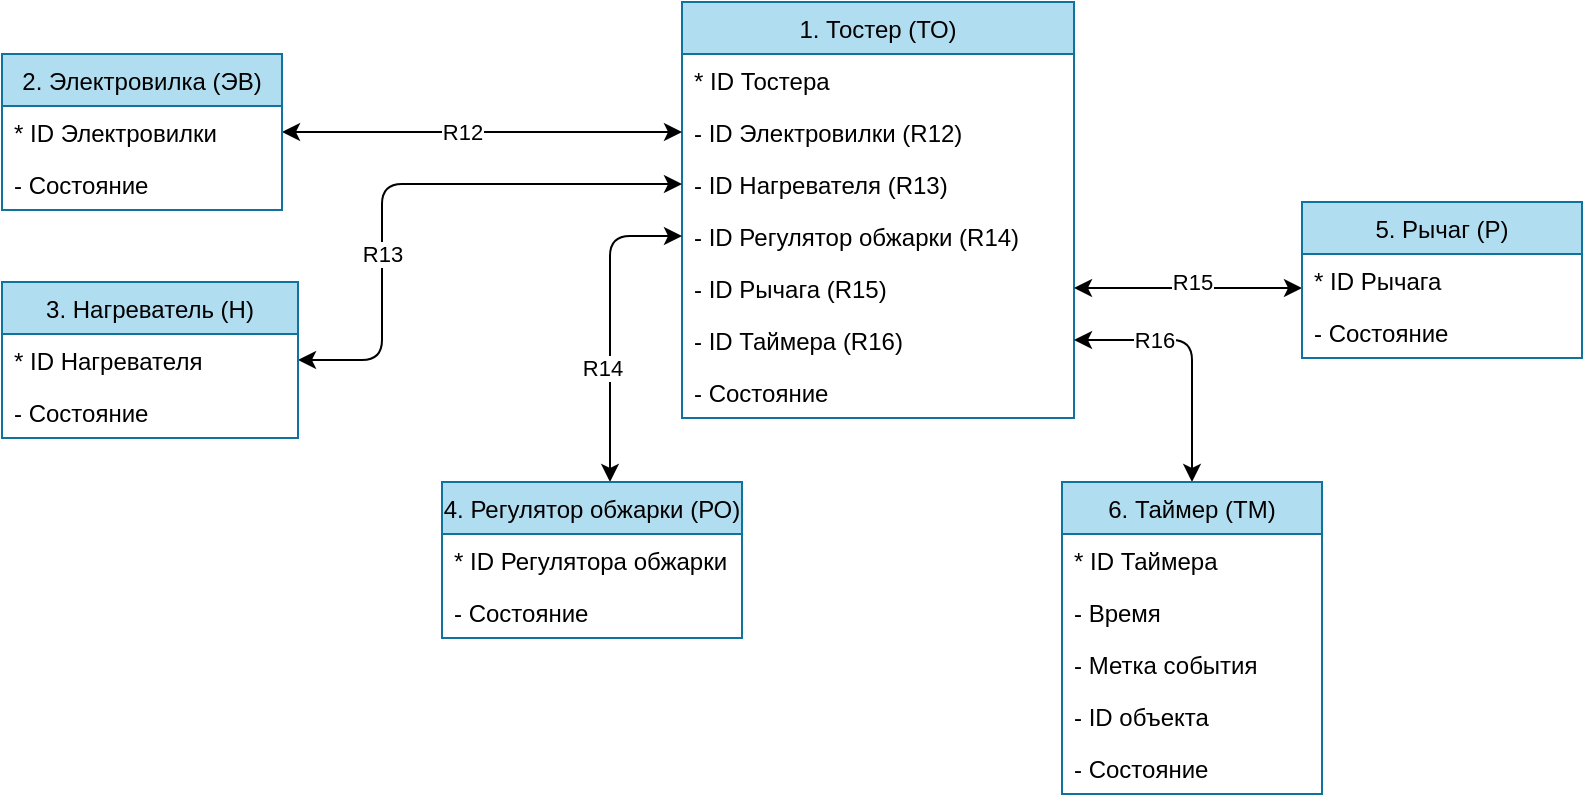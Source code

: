 <mxfile version="14.7.4" type="google" pages="5"><diagram id="BAfZD72lIiWhXa0TtDy-" name="Тостер ИМ"><mxGraphModel dx="1185" dy="672" grid="1" gridSize="10" guides="1" tooltips="1" connect="1" arrows="1" fold="1" page="1" pageScale="1" pageWidth="827" pageHeight="1169" background="#FFFFFF" math="0" shadow="0"><root><mxCell id="0"/><mxCell id="1" parent="0"/><mxCell id="Bxg4SAk7QioH_1-MqU8l-1" value="1. Тостер (ТО)" style="swimlane;fontStyle=0;childLayout=stackLayout;horizontal=1;startSize=26;fillColor=#b1ddf0;horizontalStack=0;resizeParent=1;resizeParentMax=0;resizeLast=0;collapsible=1;marginBottom=0;strokeColor=#10739e;" parent="1" vertex="1"><mxGeometry x="360" y="40" width="196" height="208" as="geometry"/></mxCell><mxCell id="Bxg4SAk7QioH_1-MqU8l-2" value="* ID Тостера" style="text;strokeColor=none;fillColor=none;align=left;verticalAlign=top;spacingLeft=4;spacingRight=4;overflow=hidden;rotatable=0;points=[[0,0.5],[1,0.5]];portConstraint=eastwest;" parent="Bxg4SAk7QioH_1-MqU8l-1" vertex="1"><mxGeometry y="26" width="196" height="26" as="geometry"/></mxCell><mxCell id="Bxg4SAk7QioH_1-MqU8l-3" value="- ID Электровилки (R12)" style="text;strokeColor=none;fillColor=none;align=left;verticalAlign=top;spacingLeft=4;spacingRight=4;overflow=hidden;rotatable=0;points=[[0,0.5],[1,0.5]];portConstraint=eastwest;" parent="Bxg4SAk7QioH_1-MqU8l-1" vertex="1"><mxGeometry y="52" width="196" height="26" as="geometry"/></mxCell><mxCell id="Bxg4SAk7QioH_1-MqU8l-36" value="- ID Нагревателя (R13)" style="text;strokeColor=none;fillColor=none;align=left;verticalAlign=top;spacingLeft=4;spacingRight=4;overflow=hidden;rotatable=0;points=[[0,0.5],[1,0.5]];portConstraint=eastwest;" parent="Bxg4SAk7QioH_1-MqU8l-1" vertex="1"><mxGeometry y="78" width="196" height="26" as="geometry"/></mxCell><mxCell id="Bxg4SAk7QioH_1-MqU8l-4" value="- ID Регулятор обжарки (R14)" style="text;strokeColor=none;fillColor=none;align=left;verticalAlign=top;spacingLeft=4;spacingRight=4;overflow=hidden;rotatable=0;points=[[0,0.5],[1,0.5]];portConstraint=eastwest;" parent="Bxg4SAk7QioH_1-MqU8l-1" vertex="1"><mxGeometry y="104" width="196" height="26" as="geometry"/></mxCell><mxCell id="Bxg4SAk7QioH_1-MqU8l-35" value="- ID Рычага (R15)" style="text;strokeColor=none;fillColor=none;align=left;verticalAlign=top;spacingLeft=4;spacingRight=4;overflow=hidden;rotatable=0;points=[[0,0.5],[1,0.5]];portConstraint=eastwest;" parent="Bxg4SAk7QioH_1-MqU8l-1" vertex="1"><mxGeometry y="130" width="196" height="26" as="geometry"/></mxCell><mxCell id="Bxg4SAk7QioH_1-MqU8l-37" value="- ID Таймера (R16)" style="text;strokeColor=none;fillColor=none;align=left;verticalAlign=top;spacingLeft=4;spacingRight=4;overflow=hidden;rotatable=0;points=[[0,0.5],[1,0.5]];portConstraint=eastwest;" parent="Bxg4SAk7QioH_1-MqU8l-1" vertex="1"><mxGeometry y="156" width="196" height="26" as="geometry"/></mxCell><mxCell id="-iDoBAoBr8smOl4_uLUE-1" value="- Состояние" style="text;strokeColor=none;fillColor=none;align=left;verticalAlign=top;spacingLeft=4;spacingRight=4;overflow=hidden;rotatable=0;points=[[0,0.5],[1,0.5]];portConstraint=eastwest;" parent="Bxg4SAk7QioH_1-MqU8l-1" vertex="1"><mxGeometry y="182" width="196" height="26" as="geometry"/></mxCell><mxCell id="Bxg4SAk7QioH_1-MqU8l-38" style="edgeStyle=orthogonalEdgeStyle;orthogonalLoop=1;jettySize=auto;html=1;entryX=0;entryY=0.5;entryDx=0;entryDy=0;startArrow=classic;startFill=1;" parent="1" source="Bxg4SAk7QioH_1-MqU8l-6" target="Bxg4SAk7QioH_1-MqU8l-3" edge="1"><mxGeometry relative="1" as="geometry"/></mxCell><mxCell id="Bxg4SAk7QioH_1-MqU8l-43" value="R12" style="edgeLabel;html=1;align=center;verticalAlign=middle;resizable=0;points=[];" parent="Bxg4SAk7QioH_1-MqU8l-38" vertex="1" connectable="0"><mxGeometry x="-0.064" y="-63" relative="1" as="geometry"><mxPoint x="-4" y="-63" as="offset"/></mxGeometry></mxCell><mxCell id="Bxg4SAk7QioH_1-MqU8l-6" value="2. Электровилка (ЭВ)" style="swimlane;fontStyle=0;childLayout=stackLayout;horizontal=1;startSize=26;fillColor=#b1ddf0;horizontalStack=0;resizeParent=1;resizeParentMax=0;resizeLast=0;collapsible=1;marginBottom=0;strokeColor=#10739e;" parent="1" vertex="1"><mxGeometry x="20" y="66" width="140" height="78" as="geometry"/></mxCell><mxCell id="Bxg4SAk7QioH_1-MqU8l-7" value="* ID Электровилки" style="text;strokeColor=none;fillColor=none;align=left;verticalAlign=top;spacingLeft=4;spacingRight=4;overflow=hidden;rotatable=0;points=[[0,0.5],[1,0.5]];portConstraint=eastwest;" parent="Bxg4SAk7QioH_1-MqU8l-6" vertex="1"><mxGeometry y="26" width="140" height="26" as="geometry"/></mxCell><mxCell id="Bxg4SAk7QioH_1-MqU8l-8" value="- Состояние" style="text;strokeColor=none;fillColor=none;align=left;verticalAlign=top;spacingLeft=4;spacingRight=4;overflow=hidden;rotatable=0;points=[[0,0.5],[1,0.5]];portConstraint=eastwest;" parent="Bxg4SAk7QioH_1-MqU8l-6" vertex="1"><mxGeometry y="52" width="140" height="26" as="geometry"/></mxCell><mxCell id="Bxg4SAk7QioH_1-MqU8l-44" style="edgeStyle=orthogonalEdgeStyle;orthogonalLoop=1;jettySize=auto;html=1;entryX=0;entryY=0.5;entryDx=0;entryDy=0;startArrow=classic;startFill=1;" parent="1" source="Bxg4SAk7QioH_1-MqU8l-10" target="Bxg4SAk7QioH_1-MqU8l-36" edge="1"><mxGeometry relative="1" as="geometry"><Array as="points"><mxPoint x="210" y="131"/></Array></mxGeometry></mxCell><mxCell id="Bxg4SAk7QioH_1-MqU8l-45" value="R13" style="edgeLabel;html=1;align=center;verticalAlign=middle;resizable=0;points=[];" parent="Bxg4SAk7QioH_1-MqU8l-44" vertex="1" connectable="0"><mxGeometry x="0.405" y="-48" relative="1" as="geometry"><mxPoint x="-67" y="-13" as="offset"/></mxGeometry></mxCell><mxCell id="Bxg4SAk7QioH_1-MqU8l-10" value="3. Нагреватель (Н)" style="swimlane;fontStyle=0;childLayout=stackLayout;horizontal=1;startSize=26;fillColor=#b1ddf0;horizontalStack=0;resizeParent=1;resizeParentMax=0;resizeLast=0;collapsible=1;marginBottom=0;strokeColor=#10739e;" parent="1" vertex="1"><mxGeometry x="20" y="180" width="148" height="78" as="geometry"/></mxCell><mxCell id="Bxg4SAk7QioH_1-MqU8l-11" value="* ID Нагревателя" style="text;strokeColor=none;fillColor=none;align=left;verticalAlign=top;spacingLeft=4;spacingRight=4;overflow=hidden;rotatable=0;points=[[0,0.5],[1,0.5]];portConstraint=eastwest;" parent="Bxg4SAk7QioH_1-MqU8l-10" vertex="1"><mxGeometry y="26" width="148" height="26" as="geometry"/></mxCell><mxCell id="Bxg4SAk7QioH_1-MqU8l-12" value="- Состояние" style="text;strokeColor=none;fillColor=none;align=left;verticalAlign=top;spacingLeft=4;spacingRight=4;overflow=hidden;rotatable=0;points=[[0,0.5],[1,0.5]];portConstraint=eastwest;" parent="Bxg4SAk7QioH_1-MqU8l-10" vertex="1"><mxGeometry y="52" width="148" height="26" as="geometry"/></mxCell><mxCell id="Bxg4SAk7QioH_1-MqU8l-46" style="edgeStyle=orthogonalEdgeStyle;orthogonalLoop=1;jettySize=auto;html=1;entryX=0;entryY=0.5;entryDx=0;entryDy=0;startArrow=classic;startFill=1;" parent="1" source="Bxg4SAk7QioH_1-MqU8l-14" target="Bxg4SAk7QioH_1-MqU8l-4" edge="1"><mxGeometry relative="1" as="geometry"><Array as="points"><mxPoint x="324" y="157"/></Array></mxGeometry></mxCell><mxCell id="Bxg4SAk7QioH_1-MqU8l-47" value="R14" style="edgeLabel;html=1;align=center;verticalAlign=middle;resizable=0;points=[];" parent="Bxg4SAk7QioH_1-MqU8l-46" vertex="1" connectable="0"><mxGeometry x="-0.299" relative="1" as="geometry"><mxPoint x="-4" y="-2" as="offset"/></mxGeometry></mxCell><mxCell id="Bxg4SAk7QioH_1-MqU8l-48" style="edgeStyle=orthogonalEdgeStyle;orthogonalLoop=1;jettySize=auto;html=1;entryX=1;entryY=0.5;entryDx=0;entryDy=0;startArrow=classic;startFill=1;" parent="1" source="Bxg4SAk7QioH_1-MqU8l-26" target="Bxg4SAk7QioH_1-MqU8l-35" edge="1"><mxGeometry relative="1" as="geometry"><Array as="points"><mxPoint x="576" y="183"/></Array></mxGeometry></mxCell><mxCell id="Bxg4SAk7QioH_1-MqU8l-49" value="R15" style="edgeLabel;html=1;align=center;verticalAlign=middle;resizable=0;points=[];" parent="Bxg4SAk7QioH_1-MqU8l-48" vertex="1" connectable="0"><mxGeometry x="-0.456" relative="1" as="geometry"><mxPoint x="-24" y="-3" as="offset"/></mxGeometry></mxCell><mxCell id="Bxg4SAk7QioH_1-MqU8l-50" style="edgeStyle=orthogonalEdgeStyle;orthogonalLoop=1;jettySize=auto;html=1;entryX=1;entryY=0.5;entryDx=0;entryDy=0;startArrow=classic;startFill=1;" parent="1" source="Bxg4SAk7QioH_1-MqU8l-30" target="Bxg4SAk7QioH_1-MqU8l-37" edge="1"><mxGeometry relative="1" as="geometry"/></mxCell><mxCell id="Bxg4SAk7QioH_1-MqU8l-51" value="R16" style="edgeLabel;html=1;align=center;verticalAlign=middle;resizable=0;points=[];" parent="Bxg4SAk7QioH_1-MqU8l-50" vertex="1" connectable="0"><mxGeometry x="0.228" relative="1" as="geometry"><mxPoint x="-10" as="offset"/></mxGeometry></mxCell><mxCell id="Bxg4SAk7QioH_1-MqU8l-14" value="4. Регулятор обжарки (РО)" style="swimlane;fontStyle=0;childLayout=stackLayout;horizontal=1;startSize=26;fillColor=#b1ddf0;horizontalStack=0;resizeParent=1;resizeParentMax=0;resizeLast=0;collapsible=1;marginBottom=0;strokeColor=#10739e;" parent="1" vertex="1"><mxGeometry x="240" y="280" width="150" height="78" as="geometry"><mxRectangle x="240" y="280" width="180" height="26" as="alternateBounds"/></mxGeometry></mxCell><mxCell id="Bxg4SAk7QioH_1-MqU8l-15" value="* ID Регулятора обжарки" style="text;strokeColor=none;fillColor=none;align=left;verticalAlign=top;spacingLeft=4;spacingRight=4;overflow=hidden;rotatable=0;points=[[0,0.5],[1,0.5]];portConstraint=eastwest;" parent="Bxg4SAk7QioH_1-MqU8l-14" vertex="1"><mxGeometry y="26" width="150" height="26" as="geometry"/></mxCell><mxCell id="Bxg4SAk7QioH_1-MqU8l-16" value="- Состояние" style="text;strokeColor=none;fillColor=none;align=left;verticalAlign=top;spacingLeft=4;spacingRight=4;overflow=hidden;rotatable=0;points=[[0,0.5],[1,0.5]];portConstraint=eastwest;" parent="Bxg4SAk7QioH_1-MqU8l-14" vertex="1"><mxGeometry y="52" width="150" height="26" as="geometry"/></mxCell><mxCell id="Bxg4SAk7QioH_1-MqU8l-30" value="6. Таймер (ТМ)" style="swimlane;fontStyle=0;childLayout=stackLayout;horizontal=1;startSize=26;fillColor=#b1ddf0;horizontalStack=0;resizeParent=1;resizeParentMax=0;resizeLast=0;collapsible=1;marginBottom=0;strokeColor=#10739e;" parent="1" vertex="1"><mxGeometry x="550" y="280" width="130" height="156" as="geometry"/></mxCell><mxCell id="Bxg4SAk7QioH_1-MqU8l-31" value="* ID Таймера" style="text;strokeColor=none;fillColor=none;align=left;verticalAlign=top;spacingLeft=4;spacingRight=4;overflow=hidden;rotatable=0;points=[[0,0.5],[1,0.5]];portConstraint=eastwest;" parent="Bxg4SAk7QioH_1-MqU8l-30" vertex="1"><mxGeometry y="26" width="130" height="26" as="geometry"/></mxCell><mxCell id="Bxg4SAk7QioH_1-MqU8l-32" value="- Время" style="text;strokeColor=none;fillColor=none;align=left;verticalAlign=top;spacingLeft=4;spacingRight=4;overflow=hidden;rotatable=0;points=[[0,0.5],[1,0.5]];portConstraint=eastwest;" parent="Bxg4SAk7QioH_1-MqU8l-30" vertex="1"><mxGeometry y="52" width="130" height="26" as="geometry"/></mxCell><mxCell id="Bxg4SAk7QioH_1-MqU8l-33" value="- Метка события" style="text;strokeColor=none;fillColor=none;align=left;verticalAlign=top;spacingLeft=4;spacingRight=4;overflow=hidden;rotatable=0;points=[[0,0.5],[1,0.5]];portConstraint=eastwest;" parent="Bxg4SAk7QioH_1-MqU8l-30" vertex="1"><mxGeometry y="78" width="130" height="26" as="geometry"/></mxCell><mxCell id="lxe9MnYPqi_AvmR2Yklb-1" value="- ID объекта" style="text;strokeColor=none;fillColor=none;align=left;verticalAlign=top;spacingLeft=4;spacingRight=4;overflow=hidden;rotatable=0;points=[[0,0.5],[1,0.5]];portConstraint=eastwest;" parent="Bxg4SAk7QioH_1-MqU8l-30" vertex="1"><mxGeometry y="104" width="130" height="26" as="geometry"/></mxCell><mxCell id="42nqaVoXZhNGfvrAsucc-1" value="- Состояние" style="text;strokeColor=none;fillColor=none;align=left;verticalAlign=top;spacingLeft=4;spacingRight=4;overflow=hidden;rotatable=0;points=[[0,0.5],[1,0.5]];portConstraint=eastwest;" parent="Bxg4SAk7QioH_1-MqU8l-30" vertex="1"><mxGeometry y="130" width="130" height="26" as="geometry"/></mxCell><mxCell id="Bxg4SAk7QioH_1-MqU8l-26" value="5. Рычаг (Р)" style="swimlane;fontStyle=0;childLayout=stackLayout;horizontal=1;startSize=26;fillColor=#b1ddf0;horizontalStack=0;resizeParent=1;resizeParentMax=0;resizeLast=0;collapsible=1;marginBottom=0;strokeColor=#10739e;" parent="1" vertex="1"><mxGeometry x="670" y="140" width="140" height="78" as="geometry"/></mxCell><mxCell id="Bxg4SAk7QioH_1-MqU8l-27" value="* ID Рычага" style="text;strokeColor=none;fillColor=none;align=left;verticalAlign=top;spacingLeft=4;spacingRight=4;overflow=hidden;rotatable=0;points=[[0,0.5],[1,0.5]];portConstraint=eastwest;" parent="Bxg4SAk7QioH_1-MqU8l-26" vertex="1"><mxGeometry y="26" width="140" height="26" as="geometry"/></mxCell><mxCell id="Bxg4SAk7QioH_1-MqU8l-28" value="- Состояние" style="text;strokeColor=none;fillColor=none;align=left;verticalAlign=top;spacingLeft=4;spacingRight=4;overflow=hidden;rotatable=0;points=[[0,0.5],[1,0.5]];portConstraint=eastwest;" parent="Bxg4SAk7QioH_1-MqU8l-26" vertex="1"><mxGeometry y="52" width="140" height="26" as="geometry"/></mxCell></root></mxGraphModel></diagram><diagram id="ebhZCT4FMkohqddJLS-g" name="Тостер ДПС"><mxGraphModel dx="981" dy="556" grid="1" gridSize="10" guides="1" tooltips="1" connect="1" arrows="1" fold="1" page="1" pageScale="1" pageWidth="827" pageHeight="1169" math="0" shadow="0"><root><mxCell id="WTVdDayBTQ0MTywDv6Mj-0"/><mxCell id="WTVdDayBTQ0MTywDv6Mj-1" parent="WTVdDayBTQ0MTywDv6Mj-0"/><mxCell id="Lncw49TM1H4KjZ_BzUi1-0" value="&lt;b style=&quot;font-size: 16px;&quot;&gt;Тостер&lt;/b&gt;" style="text;html=1;align=center;verticalAlign=middle;resizable=0;points=[];autosize=1;fontSize=16;" parent="WTVdDayBTQ0MTywDv6Mj-1" vertex="1"><mxGeometry x="115" y="60" width="70" height="20" as="geometry"/></mxCell><mxCell id="Lncw49TM1H4KjZ_BzUi1-1" value="1. Выключен" style="html=1;fillColor=#b1ddf0;strokeColor=#10739e;" parent="WTVdDayBTQ0MTywDv6Mj-1" vertex="1"><mxGeometry x="270" y="145" width="131" height="30" as="geometry"/></mxCell><mxCell id="98ti1gU637mouh8DQ8eZ-12" style="edgeStyle=orthogonalEdgeStyle;curved=0;rounded=1;sketch=0;orthogonalLoop=1;jettySize=auto;html=1;exitX=0.75;exitY=0;exitDx=0;exitDy=0;entryX=1;entryY=0.25;entryDx=0;entryDy=0;fontSize=15;" parent="WTVdDayBTQ0MTywDv6Mj-1" source="Lncw49TM1H4KjZ_BzUi1-3" target="Lncw49TM1H4KjZ_BzUi1-1" edge="1"><mxGeometry relative="1" as="geometry"><Array as="points"><mxPoint x="527" y="152"/></Array></mxGeometry></mxCell><mxCell id="98ti1gU637mouh8DQ8eZ-13" value="ТО2" style="edgeLabel;html=1;align=center;verticalAlign=middle;resizable=0;points=[];fontSize=12;" parent="98ti1gU637mouh8DQ8eZ-12" vertex="1" connectable="0"><mxGeometry x="-0.284" y="1" relative="1" as="geometry"><mxPoint x="5" y="47" as="offset"/></mxGeometry></mxCell><mxCell id="hgGM4-Haj7C2qqy3yOSG-5" style="edgeStyle=none;orthogonalLoop=1;jettySize=auto;html=1;exitX=0.5;exitY=1;exitDx=0;exitDy=0;fontSize=12;" parent="WTVdDayBTQ0MTywDv6Mj-1" source="Lncw49TM1H4KjZ_BzUi1-3" edge="1"><mxGeometry relative="1" as="geometry"><mxPoint x="401" y="340" as="targetPoint"/><Array as="points"><mxPoint x="495" y="340"/></Array></mxGeometry></mxCell><mxCell id="hgGM4-Haj7C2qqy3yOSG-6" value="ТО3" style="edgeLabel;html=1;align=center;verticalAlign=middle;resizable=0;points=[];fontSize=12;" parent="hgGM4-Haj7C2qqy3yOSG-5" vertex="1" connectable="0"><mxGeometry x="-0.166" y="-1" relative="1" as="geometry"><mxPoint x="1" y="-57" as="offset"/></mxGeometry></mxCell><mxCell id="Lncw49TM1H4KjZ_BzUi1-3" value="2. В режиме ожидания" style="html=1;fillColor=#b1ddf0;strokeColor=#10739e;" parent="WTVdDayBTQ0MTywDv6Mj-1" vertex="1"><mxGeometry x="429" y="220" width="131" height="30" as="geometry"/></mxCell><mxCell id="Lncw49TM1H4KjZ_BzUi1-13" value="&lt;b&gt;ТО1:&lt;/b&gt;&amp;nbsp;Подключен к сети" style="text;html=1;align=left;verticalAlign=middle;resizable=0;points=[];autosize=1;" parent="WTVdDayBTQ0MTywDv6Mj-1" vertex="1"><mxGeometry x="606" y="60" width="150" height="20" as="geometry"/></mxCell><mxCell id="Lncw49TM1H4KjZ_BzUi1-14" value="&lt;b&gt;ТО2:&lt;/b&gt;&amp;nbsp;Выключен из сети" style="text;html=1;align=left;verticalAlign=middle;resizable=0;points=[];autosize=1;" parent="WTVdDayBTQ0MTywDv6Mj-1" vertex="1"><mxGeometry x="604.5" y="80" width="150" height="20" as="geometry"/></mxCell><mxCell id="QeoCk_PHtBotxafvcpgL-0" style="edgeStyle=orthogonalEdgeStyle;rounded=0;orthogonalLoop=1;jettySize=auto;html=1;exitX=0.5;exitY=0;exitDx=0;exitDy=0;startArrow=none;startFill=0;endArrow=classic;endFill=1;entryX=0.5;entryY=1;entryDx=0;entryDy=0;" parent="WTVdDayBTQ0MTywDv6Mj-1" source="Lncw49TM1H4KjZ_BzUi1-15" target="Lncw49TM1H4KjZ_BzUi1-1" edge="1"><mxGeometry relative="1" as="geometry"><Array as="points"/><mxPoint x="336" y="180" as="targetPoint"/></mxGeometry></mxCell><mxCell id="98ti1gU637mouh8DQ8eZ-5" value="ТО2" style="edgeLabel;html=1;align=center;verticalAlign=middle;resizable=0;points=[];fontSize=12;" parent="QeoCk_PHtBotxafvcpgL-0" vertex="1" connectable="0"><mxGeometry x="0.069" y="2" relative="1" as="geometry"><mxPoint x="2" y="52" as="offset"/></mxGeometry></mxCell><mxCell id="mHjeUIlwiHJSFyHFj1fD-0" style="edgeStyle=orthogonalEdgeStyle;curved=0;rounded=1;sketch=0;orthogonalLoop=1;jettySize=auto;html=1;exitX=0.75;exitY=1;exitDx=0;exitDy=0;fontSize=12;entryX=0.25;entryY=1;entryDx=0;entryDy=0;" parent="WTVdDayBTQ0MTywDv6Mj-1" edge="1"><mxGeometry relative="1" as="geometry"><mxPoint x="302.885" y="360" as="targetPoint"/><mxPoint x="368.135" y="360" as="sourcePoint"/><Array as="points"><mxPoint x="368" y="380"/><mxPoint x="303" y="380"/></Array></mxGeometry></mxCell><mxCell id="mHjeUIlwiHJSFyHFj1fD-1" value="ТО3" style="edgeLabel;html=1;align=center;verticalAlign=middle;resizable=0;points=[];fontSize=12;" parent="mHjeUIlwiHJSFyHFj1fD-0" vertex="1" connectable="0"><mxGeometry x="-0.175" y="3" relative="1" as="geometry"><mxPoint x="-11" y="7" as="offset"/></mxGeometry></mxCell><mxCell id="hgGM4-Haj7C2qqy3yOSG-9" style="edgeStyle=none;orthogonalLoop=1;jettySize=auto;html=1;exitX=0;exitY=0.5;exitDx=0;exitDy=0;entryX=0.5;entryY=1;entryDx=0;entryDy=0;fontSize=12;" parent="WTVdDayBTQ0MTywDv6Mj-1" source="Lncw49TM1H4KjZ_BzUi1-15" target="b4PxU3jFzDO1NrmyhvWv-0" edge="1"><mxGeometry relative="1" as="geometry"><Array as="points"><mxPoint x="185" y="345"/></Array></mxGeometry></mxCell><mxCell id="hgGM4-Haj7C2qqy3yOSG-10" value="ТО4" style="edgeLabel;html=1;align=center;verticalAlign=middle;resizable=0;points=[];fontSize=12;" parent="hgGM4-Haj7C2qqy3yOSG-9" vertex="1" connectable="0"><mxGeometry x="-0.204" relative="1" as="geometry"><mxPoint x="42" as="offset"/></mxGeometry></mxCell><mxCell id="Lncw49TM1H4KjZ_BzUi1-15" value="3. Готов к обжарке" style="html=1;fillColor=#b1ddf0;strokeColor=#10739e;" parent="WTVdDayBTQ0MTywDv6Mj-1" vertex="1"><mxGeometry x="270.5" y="330" width="130.5" height="30" as="geometry"/></mxCell><mxCell id="Lncw49TM1H4KjZ_BzUi1-18" value="&lt;b&gt;ТО3:&lt;/b&gt;&amp;nbsp;Выбран режим обжарки" style="text;html=1;align=left;verticalAlign=middle;resizable=0;points=[];autosize=1;" parent="WTVdDayBTQ0MTywDv6Mj-1" vertex="1"><mxGeometry x="604.5" y="105" width="180" height="20" as="geometry"/></mxCell><mxCell id="b4PxU3jFzDO1NrmyhvWv-9" style="edgeStyle=orthogonalEdgeStyle;rounded=0;orthogonalLoop=1;jettySize=auto;html=1;exitX=1;exitY=0.5;exitDx=0;exitDy=0;startArrow=none;startFill=0;endArrow=classic;endFill=1;" parent="WTVdDayBTQ0MTywDv6Mj-1" source="b4PxU3jFzDO1NrmyhvWv-0" edge="1"><mxGeometry relative="1" as="geometry"><mxPoint x="429" y="235" as="targetPoint"/><Array as="points"><mxPoint x="429" y="235"/></Array></mxGeometry></mxCell><mxCell id="hgGM4-Haj7C2qqy3yOSG-8" value="ТО5" style="edgeLabel;html=1;align=center;verticalAlign=middle;resizable=0;points=[];fontSize=12;" parent="b4PxU3jFzDO1NrmyhvWv-9" vertex="1" connectable="0"><mxGeometry x="-0.05" relative="1" as="geometry"><mxPoint x="-64" as="offset"/></mxGeometry></mxCell><mxCell id="hgGM4-Haj7C2qqy3yOSG-11" style="edgeStyle=none;orthogonalLoop=1;jettySize=auto;html=1;exitX=0.5;exitY=0;exitDx=0;exitDy=0;entryX=0;entryY=0.5;entryDx=0;entryDy=0;fontSize=12;" parent="WTVdDayBTQ0MTywDv6Mj-1" source="b4PxU3jFzDO1NrmyhvWv-0" target="Lncw49TM1H4KjZ_BzUi1-1" edge="1"><mxGeometry relative="1" as="geometry"><Array as="points"><mxPoint x="185" y="160"/></Array></mxGeometry></mxCell><mxCell id="hgGM4-Haj7C2qqy3yOSG-12" value="ТО2" style="edgeLabel;html=1;align=center;verticalAlign=middle;resizable=0;points=[];fontSize=12;" parent="hgGM4-Haj7C2qqy3yOSG-11" vertex="1" connectable="0"><mxGeometry x="-0.078" y="-1" relative="1" as="geometry"><mxPoint x="-7" y="29" as="offset"/></mxGeometry></mxCell><mxCell id="b4PxU3jFzDO1NrmyhvWv-0" value="4. В процессе обжарки" style="html=1;fillColor=#b1ddf0;strokeColor=#10739e;" parent="WTVdDayBTQ0MTywDv6Mj-1" vertex="1"><mxGeometry x="120" y="220" width="130" height="30" as="geometry"/></mxCell><mxCell id="b4PxU3jFzDO1NrmyhvWv-5" value="&lt;b&gt;ТО5: &lt;/b&gt;Обжарка завершена" style="text;html=1;align=left;verticalAlign=middle;resizable=0;points=[];autosize=1;" parent="WTVdDayBTQ0MTywDv6Mj-1" vertex="1"><mxGeometry x="604.5" y="145" width="160" height="20" as="geometry"/></mxCell><mxCell id="FIxSSlmuzdaev1VPEtYf-8" value="&lt;table border=&quot;1&quot; width=&quot;100%&quot; style=&quot;width: 100% ; height: 100% ; border-collapse: collapse&quot;&gt;&lt;tbody&gt;&lt;tr&gt;&lt;td&gt;&lt;b&gt;№&lt;/b&gt;&lt;/td&gt;&lt;td&gt;&lt;b&gt;ТО1&lt;/b&gt;&lt;/td&gt;&lt;td&gt;&lt;b&gt;ТО2&lt;/b&gt;&lt;/td&gt;&lt;td&gt;&lt;b&gt;ТО3&lt;/b&gt;&lt;/td&gt;&lt;td&gt;&lt;b&gt;ТО4&lt;/b&gt;&lt;/td&gt;&lt;td&gt;&lt;b&gt;ТО5&lt;/b&gt;&lt;/td&gt;&lt;/tr&gt;&lt;tr&gt;&lt;td&gt;&lt;b&gt;1&lt;/b&gt;&lt;/td&gt;&lt;td&gt;2&lt;/td&gt;&lt;td&gt;-&lt;/td&gt;&lt;td&gt;-&lt;/td&gt;&lt;td&gt;-&lt;/td&gt;&lt;td&gt;-&lt;/td&gt;&lt;/tr&gt;&lt;tr&gt;&lt;td&gt;&lt;b&gt;2&lt;/b&gt;&lt;/td&gt;&lt;td&gt;-&lt;/td&gt;&lt;td&gt;1&lt;/td&gt;&lt;td&gt;-&lt;/td&gt;&lt;td&gt;-&lt;/td&gt;&lt;td&gt;-&lt;/td&gt;&lt;/tr&gt;&lt;tr&gt;&lt;td&gt;&lt;b&gt;3&lt;/b&gt;&lt;/td&gt;&lt;td&gt;-&lt;/td&gt;&lt;td&gt;1&lt;/td&gt;&lt;td&gt;3&lt;/td&gt;&lt;td&gt;4&lt;/td&gt;&lt;td&gt;-&lt;/td&gt;&lt;/tr&gt;&lt;tr&gt;&lt;td&gt;&lt;b&gt;4&lt;/b&gt;&lt;/td&gt;&lt;td&gt;-&lt;/td&gt;&lt;td&gt;1&lt;/td&gt;&lt;td&gt;-&lt;/td&gt;&lt;td&gt;-&lt;/td&gt;&lt;td&gt;2&lt;/td&gt;&lt;/tr&gt;&lt;/tbody&gt;&lt;/table&gt;" style="text;html=1;strokeColor=none;fillColor=none;overflow=fill;align=center;rounded=0;labelBorderColor=#000000;" parent="WTVdDayBTQ0MTywDv6Mj-1" vertex="1"><mxGeometry x="606" y="225" width="180" height="140" as="geometry"/></mxCell><mxCell id="M693_9Bd0WQ16jZkxc2S-0" value="&lt;b style=&quot;font-size: 16px;&quot;&gt;Электровилка&lt;/b&gt;" style="text;html=1;align=center;verticalAlign=middle;resizable=0;points=[];autosize=1;fontSize=16;" parent="WTVdDayBTQ0MTywDv6Mj-1" vertex="1"><mxGeometry x="70" y="430" width="130" height="20" as="geometry"/></mxCell><mxCell id="M693_9Bd0WQ16jZkxc2S-4" style="edgeStyle=orthogonalEdgeStyle;rounded=0;orthogonalLoop=1;jettySize=auto;html=1;exitX=0.25;exitY=1;exitDx=0;exitDy=0;startArrow=none;startFill=0;endArrow=classic;endFill=1;entryX=0.25;entryY=0;entryDx=0;entryDy=0;" parent="WTVdDayBTQ0MTywDv6Mj-1" source="M693_9Bd0WQ16jZkxc2S-2" target="M693_9Bd0WQ16jZkxc2S-3" edge="1"><mxGeometry relative="1" as="geometry"><Array as="points"><mxPoint x="110" y="540"/><mxPoint x="110" y="580"/></Array><mxPoint x="120" y="580" as="targetPoint"/></mxGeometry></mxCell><mxCell id="M693_9Bd0WQ16jZkxc2S-7" value="ЭВ1" style="edgeLabel;html=1;align=center;verticalAlign=middle;resizable=0;points=[];" parent="M693_9Bd0WQ16jZkxc2S-4" vertex="1" connectable="0"><mxGeometry x="-0.214" y="9" relative="1" as="geometry"><mxPoint x="-26" as="offset"/></mxGeometry></mxCell><mxCell id="M693_9Bd0WQ16jZkxc2S-2" value="1. Выключена из сети" style="html=1;fillColor=#b1ddf0;strokeColor=#10739e;" parent="WTVdDayBTQ0MTywDv6Mj-1" vertex="1"><mxGeometry x="74" y="510" width="143" height="30" as="geometry"/></mxCell><mxCell id="M693_9Bd0WQ16jZkxc2S-5" style="edgeStyle=orthogonalEdgeStyle;rounded=0;orthogonalLoop=1;jettySize=auto;html=1;exitX=0.75;exitY=0;exitDx=0;exitDy=0;entryX=0.75;entryY=1;entryDx=0;entryDy=0;startArrow=none;startFill=0;endArrow=classic;endFill=1;" parent="WTVdDayBTQ0MTywDv6Mj-1" source="M693_9Bd0WQ16jZkxc2S-3" target="M693_9Bd0WQ16jZkxc2S-2" edge="1"><mxGeometry relative="1" as="geometry"><Array as="points"><mxPoint x="181" y="590"/><mxPoint x="181" y="590"/><mxPoint x="181" y="560"/><mxPoint x="181" y="560"/></Array></mxGeometry></mxCell><mxCell id="M693_9Bd0WQ16jZkxc2S-8" value="ЭВ2" style="edgeLabel;html=1;align=center;verticalAlign=middle;resizable=0;points=[];" parent="M693_9Bd0WQ16jZkxc2S-5" vertex="1" connectable="0"><mxGeometry x="0.092" y="1" relative="1" as="geometry"><mxPoint x="19" y="-2" as="offset"/></mxGeometry></mxCell><mxCell id="M693_9Bd0WQ16jZkxc2S-3" value="2. Включена в сеть" style="html=1;fillColor=#b1ddf0;strokeColor=#10739e;" parent="WTVdDayBTQ0MTywDv6Mj-1" vertex="1"><mxGeometry x="74" y="600" width="143" height="30" as="geometry"/></mxCell><mxCell id="M693_9Bd0WQ16jZkxc2S-9" value="&lt;b&gt;ЭВ1:&lt;/b&gt;&amp;nbsp;Питание подается" style="text;html=1;align=left;verticalAlign=middle;resizable=0;points=[];autosize=1;" parent="WTVdDayBTQ0MTywDv6Mj-1" vertex="1"><mxGeometry x="189.5" y="680" width="150" height="20" as="geometry"/></mxCell><mxCell id="M693_9Bd0WQ16jZkxc2S-10" value="&lt;b&gt;ЭВ2&lt;/b&gt;: Питание не подается" style="text;html=1;align=left;verticalAlign=middle;resizable=0;points=[];autosize=1;" parent="WTVdDayBTQ0MTywDv6Mj-1" vertex="1"><mxGeometry x="190.5" y="710" width="160" height="20" as="geometry"/></mxCell><mxCell id="M693_9Bd0WQ16jZkxc2S-11" value="&lt;table border=&quot;1&quot; width=&quot;100%&quot; style=&quot;width: 100% ; height: 100% ; border-collapse: collapse&quot;&gt;&lt;tbody&gt;&lt;tr&gt;&lt;td&gt;&lt;b&gt;№&lt;/b&gt;&lt;/td&gt;&lt;td&gt;&lt;b&gt;ЭВ1&lt;/b&gt;&lt;/td&gt;&lt;td&gt;&lt;b&gt;ЭВ2&lt;/b&gt;&lt;/td&gt;&lt;/tr&gt;&lt;tr&gt;&lt;td&gt;&lt;b&gt;1&lt;/b&gt;&lt;/td&gt;&lt;td&gt;2&lt;/td&gt;&lt;td&gt;-&lt;/td&gt;&lt;/tr&gt;&lt;tr&gt;&lt;td&gt;&lt;b&gt;2&lt;/b&gt;&lt;/td&gt;&lt;td&gt;-&lt;/td&gt;&lt;td&gt;1&lt;/td&gt;&lt;/tr&gt;&lt;/tbody&gt;&lt;/table&gt;" style="text;html=1;strokeColor=none;fillColor=none;overflow=fill;align=center;" parent="WTVdDayBTQ0MTywDv6Mj-1" vertex="1"><mxGeometry x="42.5" y="672.5" width="127.5" height="67.5" as="geometry"/></mxCell><mxCell id="0vffr-KFjJddq6IPub8_-0" value="&lt;b style=&quot;font-size: 16px;&quot;&gt;Нагреватель&lt;/b&gt;" style="text;html=1;align=center;verticalAlign=middle;resizable=0;points=[];autosize=1;fontSize=16;" parent="WTVdDayBTQ0MTywDv6Mj-1" vertex="1"><mxGeometry x="564.5" y="420" width="120" height="20" as="geometry"/></mxCell><mxCell id="0vffr-KFjJddq6IPub8_-1" style="edgeStyle=orthogonalEdgeStyle;rounded=0;orthogonalLoop=1;jettySize=auto;html=1;exitX=0.5;exitY=0;exitDx=0;exitDy=0;startArrow=classic;startFill=1;endArrow=none;endFill=0;" parent="WTVdDayBTQ0MTywDv6Mj-1" source="0vffr-KFjJddq6IPub8_-4" edge="1"><mxGeometry relative="1" as="geometry"><mxPoint x="627.5" y="460" as="targetPoint"/></mxGeometry></mxCell><mxCell id="0vffr-KFjJddq6IPub8_-2" style="edgeStyle=orthogonalEdgeStyle;rounded=0;orthogonalLoop=1;jettySize=auto;html=1;exitX=0.25;exitY=1;exitDx=0;exitDy=0;entryX=0.25;entryY=0;entryDx=0;entryDy=0;startArrow=none;startFill=0;endArrow=classic;endFill=1;" parent="WTVdDayBTQ0MTywDv6Mj-1" source="0vffr-KFjJddq6IPub8_-4" target="0vffr-KFjJddq6IPub8_-7" edge="1"><mxGeometry relative="1" as="geometry"><Array as="points"><mxPoint x="600" y="590"/><mxPoint x="600" y="590"/></Array></mxGeometry></mxCell><mxCell id="0vffr-KFjJddq6IPub8_-3" value="Н1" style="edgeLabel;html=1;align=center;verticalAlign=middle;resizable=0;points=[];" parent="0vffr-KFjJddq6IPub8_-2" vertex="1" connectable="0"><mxGeometry x="-0.214" y="9" relative="1" as="geometry"><mxPoint x="-26" as="offset"/></mxGeometry></mxCell><mxCell id="0vffr-KFjJddq6IPub8_-4" value="1. Выключен" style="html=1;fillColor=#b1ddf0;strokeColor=#10739e;" parent="WTVdDayBTQ0MTywDv6Mj-1" vertex="1"><mxGeometry x="572" y="510" width="110" height="30" as="geometry"/></mxCell><mxCell id="0vffr-KFjJddq6IPub8_-5" style="edgeStyle=orthogonalEdgeStyle;rounded=0;orthogonalLoop=1;jettySize=auto;html=1;exitX=0.75;exitY=0;exitDx=0;exitDy=0;entryX=0.75;entryY=1;entryDx=0;entryDy=0;startArrow=none;startFill=0;endArrow=classic;endFill=1;" parent="WTVdDayBTQ0MTywDv6Mj-1" source="0vffr-KFjJddq6IPub8_-7" target="0vffr-KFjJddq6IPub8_-4" edge="1"><mxGeometry relative="1" as="geometry"><Array as="points"><mxPoint x="655" y="590"/><mxPoint x="655" y="590"/></Array></mxGeometry></mxCell><mxCell id="0vffr-KFjJddq6IPub8_-6" value="Н2" style="edgeLabel;html=1;align=center;verticalAlign=middle;resizable=0;points=[];" parent="0vffr-KFjJddq6IPub8_-5" vertex="1" connectable="0"><mxGeometry x="0.092" y="1" relative="1" as="geometry"><mxPoint x="10" y="7" as="offset"/></mxGeometry></mxCell><mxCell id="0vffr-KFjJddq6IPub8_-7" value="2. Включен" style="html=1;fillColor=#b1ddf0;strokeColor=#10739e;" parent="WTVdDayBTQ0MTywDv6Mj-1" vertex="1"><mxGeometry x="572" y="610" width="110" height="30" as="geometry"/></mxCell><mxCell id="0vffr-KFjJddq6IPub8_-8" value="&lt;b&gt;Н1: &lt;/b&gt;Начать нагрев" style="text;html=1;align=left;verticalAlign=middle;resizable=0;points=[];autosize=1;" parent="WTVdDayBTQ0MTywDv6Mj-1" vertex="1"><mxGeometry x="664.25" y="687.5" width="120" height="20" as="geometry"/></mxCell><mxCell id="0vffr-KFjJddq6IPub8_-9" value="&lt;b&gt;Н2: &lt;/b&gt;Остановить нагрев" style="text;html=1;align=left;verticalAlign=middle;resizable=0;points=[];autosize=1;" parent="WTVdDayBTQ0MTywDv6Mj-1" vertex="1"><mxGeometry x="663.75" y="707.5" width="140" height="20" as="geometry"/></mxCell><mxCell id="0vffr-KFjJddq6IPub8_-10" value="&lt;table border=&quot;1&quot; width=&quot;100%&quot; style=&quot;width: 100% ; height: 100% ; border-collapse: collapse&quot;&gt;&lt;tbody&gt;&lt;tr&gt;&lt;td&gt;&lt;b&gt;№&lt;/b&gt;&lt;/td&gt;&lt;td&gt;&lt;b&gt;Н1&lt;/b&gt;&lt;/td&gt;&lt;td&gt;&lt;b&gt;Н2&lt;/b&gt;&lt;/td&gt;&lt;/tr&gt;&lt;tr&gt;&lt;td&gt;&lt;b&gt;1&lt;/b&gt;&lt;/td&gt;&lt;td&gt;2&lt;/td&gt;&lt;td&gt;-&lt;/td&gt;&lt;/tr&gt;&lt;tr&gt;&lt;td&gt;&lt;b&gt;2&lt;/b&gt;&lt;/td&gt;&lt;td&gt;-&lt;/td&gt;&lt;td&gt;1&lt;/td&gt;&lt;/tr&gt;&lt;/tbody&gt;&lt;/table&gt;" style="text;html=1;strokeColor=none;fillColor=none;overflow=fill;align=center;" parent="WTVdDayBTQ0MTywDv6Mj-1" vertex="1"><mxGeometry x="505.25" y="680" width="112.5" height="67.5" as="geometry"/></mxCell><mxCell id="cLGsa8kHE7V3eEpcV2YQ-0" value="&lt;b style=&quot;font-size: 16px;&quot;&gt;Регулятор обжарки&lt;/b&gt;" style="text;html=1;align=center;verticalAlign=middle;resizable=0;points=[];autosize=1;fontSize=16;" parent="WTVdDayBTQ0MTywDv6Mj-1" vertex="1"><mxGeometry x="47" y="800" width="170" height="20" as="geometry"/></mxCell><mxCell id="cLGsa8kHE7V3eEpcV2YQ-1" style="edgeStyle=orthogonalEdgeStyle;rounded=0;orthogonalLoop=1;jettySize=auto;html=1;exitX=0.5;exitY=0;exitDx=0;exitDy=0;startArrow=classic;startFill=1;endArrow=none;endFill=0;" parent="WTVdDayBTQ0MTywDv6Mj-1" source="cLGsa8kHE7V3eEpcV2YQ-4" edge="1"><mxGeometry relative="1" as="geometry"><mxPoint x="117" y="820" as="targetPoint"/></mxGeometry></mxCell><mxCell id="cLGsa8kHE7V3eEpcV2YQ-2" style="edgeStyle=orthogonalEdgeStyle;rounded=0;orthogonalLoop=1;jettySize=auto;html=1;exitX=0.25;exitY=1;exitDx=0;exitDy=0;entryX=0.25;entryY=0;entryDx=0;entryDy=0;startArrow=none;startFill=0;endArrow=classic;endFill=1;" parent="WTVdDayBTQ0MTywDv6Mj-1" source="cLGsa8kHE7V3eEpcV2YQ-4" target="cLGsa8kHE7V3eEpcV2YQ-7" edge="1"><mxGeometry relative="1" as="geometry"><Array as="points"><mxPoint x="90" y="940"/><mxPoint x="90" y="940"/></Array></mxGeometry></mxCell><mxCell id="cLGsa8kHE7V3eEpcV2YQ-3" value="РО1" style="edgeLabel;html=1;align=center;verticalAlign=middle;resizable=0;points=[];" parent="cLGsa8kHE7V3eEpcV2YQ-2" vertex="1" connectable="0"><mxGeometry x="-0.214" y="9" relative="1" as="geometry"><mxPoint x="-26" as="offset"/></mxGeometry></mxCell><mxCell id="cLGsa8kHE7V3eEpcV2YQ-4" value="1. Не установлен" style="html=1;fillColor=#b1ddf0;strokeColor=#10739e;" parent="WTVdDayBTQ0MTywDv6Mj-1" vertex="1"><mxGeometry x="62" y="860" width="110" height="30" as="geometry"/></mxCell><mxCell id="cLGsa8kHE7V3eEpcV2YQ-5" style="edgeStyle=orthogonalEdgeStyle;rounded=0;orthogonalLoop=1;jettySize=auto;html=1;exitX=0.75;exitY=0;exitDx=0;exitDy=0;entryX=0.75;entryY=1;entryDx=0;entryDy=0;startArrow=none;startFill=0;endArrow=classic;endFill=1;" parent="WTVdDayBTQ0MTywDv6Mj-1" source="cLGsa8kHE7V3eEpcV2YQ-7" target="cLGsa8kHE7V3eEpcV2YQ-4" edge="1"><mxGeometry relative="1" as="geometry"><Array as="points"><mxPoint x="145" y="940"/><mxPoint x="145" y="940"/></Array></mxGeometry></mxCell><mxCell id="cLGsa8kHE7V3eEpcV2YQ-6" value="РО2" style="edgeLabel;html=1;align=center;verticalAlign=middle;resizable=0;points=[];" parent="cLGsa8kHE7V3eEpcV2YQ-5" vertex="1" connectable="0"><mxGeometry x="0.092" y="1" relative="1" as="geometry"><mxPoint x="20" y="7" as="offset"/></mxGeometry></mxCell><mxCell id="cLGsa8kHE7V3eEpcV2YQ-7" value="2. Установлен" style="html=1;fillColor=#b1ddf0;strokeColor=#10739e;" parent="WTVdDayBTQ0MTywDv6Mj-1" vertex="1"><mxGeometry x="62" y="960" width="110" height="30" as="geometry"/></mxCell><mxCell id="cLGsa8kHE7V3eEpcV2YQ-8" value="&lt;b&gt;РО1: &lt;/b&gt;Режим обжарки выбран" style="text;html=1;align=left;verticalAlign=middle;resizable=0;points=[];autosize=1;" parent="WTVdDayBTQ0MTywDv6Mj-1" vertex="1"><mxGeometry x="173.5" y="1050" width="180" height="20" as="geometry"/></mxCell><mxCell id="cLGsa8kHE7V3eEpcV2YQ-9" value="&lt;b&gt;РО2: &lt;/b&gt;Режим обжарки сброшен" style="text;html=1;align=left;verticalAlign=middle;resizable=0;points=[];autosize=1;" parent="WTVdDayBTQ0MTywDv6Mj-1" vertex="1"><mxGeometry x="173.5" y="1070" width="190" height="20" as="geometry"/></mxCell><mxCell id="cLGsa8kHE7V3eEpcV2YQ-10" value="&lt;table border=&quot;1&quot; width=&quot;100%&quot; style=&quot;width: 100% ; height: 100% ; border-collapse: collapse&quot;&gt;&lt;tbody&gt;&lt;tr&gt;&lt;td&gt;&lt;b&gt;№&lt;/b&gt;&lt;/td&gt;&lt;td&gt;&lt;b&gt;РО1&lt;/b&gt;&lt;/td&gt;&lt;td&gt;&lt;b&gt;РО2&lt;/b&gt;&lt;/td&gt;&lt;/tr&gt;&lt;tr&gt;&lt;td&gt;&lt;b&gt;1&lt;/b&gt;&lt;/td&gt;&lt;td&gt;2&lt;/td&gt;&lt;td&gt;-&lt;/td&gt;&lt;/tr&gt;&lt;tr&gt;&lt;td&gt;&lt;b&gt;2&lt;/b&gt;&lt;/td&gt;&lt;td&gt;-&lt;/td&gt;&lt;td&gt;1&lt;/td&gt;&lt;/tr&gt;&lt;/tbody&gt;&lt;/table&gt;" style="text;html=1;strokeColor=none;fillColor=none;overflow=fill;align=center;" parent="WTVdDayBTQ0MTywDv6Mj-1" vertex="1"><mxGeometry x="42.5" y="1040" width="100.5" height="60" as="geometry"/></mxCell><mxCell id="vqjkbu3F0SVihYhNq-8o-0" value="&lt;b style=&quot;font-size: 16px;&quot;&gt;Рычаг&lt;/b&gt;" style="text;html=1;align=center;verticalAlign=middle;resizable=0;points=[];autosize=1;fontSize=16;" parent="WTVdDayBTQ0MTywDv6Mj-1" vertex="1"><mxGeometry x="599.5" y="800" width="60" height="20" as="geometry"/></mxCell><mxCell id="vqjkbu3F0SVihYhNq-8o-1" style="edgeStyle=orthogonalEdgeStyle;rounded=0;orthogonalLoop=1;jettySize=auto;html=1;exitX=0.5;exitY=0;exitDx=0;exitDy=0;startArrow=classic;startFill=1;endArrow=none;endFill=0;" parent="WTVdDayBTQ0MTywDv6Mj-1" source="vqjkbu3F0SVihYhNq-8o-4" edge="1"><mxGeometry relative="1" as="geometry"><mxPoint x="624" y="830" as="targetPoint"/></mxGeometry></mxCell><mxCell id="vqjkbu3F0SVihYhNq-8o-2" style="edgeStyle=orthogonalEdgeStyle;rounded=0;orthogonalLoop=1;jettySize=auto;html=1;exitX=0.25;exitY=1;exitDx=0;exitDy=0;entryX=0.25;entryY=0;entryDx=0;entryDy=0;startArrow=none;startFill=0;endArrow=classic;endFill=1;" parent="WTVdDayBTQ0MTywDv6Mj-1" source="vqjkbu3F0SVihYhNq-8o-4" target="vqjkbu3F0SVihYhNq-8o-7" edge="1"><mxGeometry relative="1" as="geometry"><Array as="points"><mxPoint x="597.5" y="950"/><mxPoint x="597.5" y="950"/></Array></mxGeometry></mxCell><mxCell id="vqjkbu3F0SVihYhNq-8o-3" value="Р1" style="edgeLabel;html=1;align=center;verticalAlign=middle;resizable=0;points=[];" parent="vqjkbu3F0SVihYhNq-8o-2" vertex="1" connectable="0"><mxGeometry x="-0.214" y="9" relative="1" as="geometry"><mxPoint x="-26" y="1" as="offset"/></mxGeometry></mxCell><mxCell id="vqjkbu3F0SVihYhNq-8o-4" value="1. Поднят" style="html=1;fillColor=#b1ddf0;strokeColor=#10739e;" parent="WTVdDayBTQ0MTywDv6Mj-1" vertex="1"><mxGeometry x="569.5" y="870" width="110" height="30" as="geometry"/></mxCell><mxCell id="vqjkbu3F0SVihYhNq-8o-5" style="edgeStyle=orthogonalEdgeStyle;rounded=0;orthogonalLoop=1;jettySize=auto;html=1;exitX=0.75;exitY=0;exitDx=0;exitDy=0;entryX=0.75;entryY=1;entryDx=0;entryDy=0;startArrow=none;startFill=0;endArrow=classic;endFill=1;" parent="WTVdDayBTQ0MTywDv6Mj-1" source="vqjkbu3F0SVihYhNq-8o-7" target="vqjkbu3F0SVihYhNq-8o-4" edge="1"><mxGeometry relative="1" as="geometry"><Array as="points"><mxPoint x="652.5" y="950"/><mxPoint x="652.5" y="950"/></Array></mxGeometry></mxCell><mxCell id="vqjkbu3F0SVihYhNq-8o-6" value="Р2" style="edgeLabel;html=1;align=center;verticalAlign=middle;resizable=0;points=[];" parent="vqjkbu3F0SVihYhNq-8o-5" vertex="1" connectable="0"><mxGeometry x="0.092" y="1" relative="1" as="geometry"><mxPoint x="10" y="7" as="offset"/></mxGeometry></mxCell><mxCell id="vqjkbu3F0SVihYhNq-8o-7" value="2. Опущен" style="html=1;fillColor=#b1ddf0;strokeColor=#10739e;" parent="WTVdDayBTQ0MTywDv6Mj-1" vertex="1"><mxGeometry x="569.5" y="970" width="110" height="30" as="geometry"/></mxCell><mxCell id="vqjkbu3F0SVihYhNq-8o-8" value="&lt;b&gt;Р1: &lt;/b&gt;Опустить рычаг" style="text;html=1;align=left;verticalAlign=middle;resizable=0;points=[];autosize=1;" parent="WTVdDayBTQ0MTywDv6Mj-1" vertex="1"><mxGeometry x="666" y="1060" width="120" height="20" as="geometry"/></mxCell><mxCell id="vqjkbu3F0SVihYhNq-8o-9" value="&lt;b&gt;Р2: &lt;/b&gt;Поднять рычаг" style="text;html=1;align=left;verticalAlign=middle;resizable=0;points=[];autosize=1;" parent="WTVdDayBTQ0MTywDv6Mj-1" vertex="1"><mxGeometry x="666" y="1080" width="120" height="20" as="geometry"/></mxCell><mxCell id="vqjkbu3F0SVihYhNq-8o-10" value="&lt;table border=&quot;1&quot; width=&quot;100%&quot; style=&quot;width: 100% ; height: 100% ; border-collapse: collapse&quot;&gt;&lt;tbody&gt;&lt;tr&gt;&lt;td&gt;&lt;b&gt;№&lt;/b&gt;&lt;/td&gt;&lt;td&gt;&lt;b&gt;Р1&lt;/b&gt;&lt;/td&gt;&lt;td&gt;&lt;b&gt;Р2&lt;/b&gt;&lt;/td&gt;&lt;/tr&gt;&lt;tr&gt;&lt;td&gt;&lt;b&gt;1&lt;/b&gt;&lt;/td&gt;&lt;td&gt;2&lt;/td&gt;&lt;td&gt;-&lt;/td&gt;&lt;/tr&gt;&lt;tr&gt;&lt;td&gt;&lt;b&gt;2&lt;/b&gt;&lt;/td&gt;&lt;td&gt;-&lt;/td&gt;&lt;td&gt;1&lt;/td&gt;&lt;/tr&gt;&lt;/tbody&gt;&lt;/table&gt;" style="text;html=1;strokeColor=none;fillColor=none;overflow=fill;align=center;" parent="WTVdDayBTQ0MTywDv6Mj-1" vertex="1"><mxGeometry x="516.5" y="1050" width="121" height="60" as="geometry"/></mxCell><mxCell id="ed72BDYkx698F_OWr5iG-0" value="&lt;b style=&quot;font-size: 16px;&quot;&gt;Таймер&lt;/b&gt;" style="text;html=1;align=center;verticalAlign=middle;resizable=0;points=[];autosize=1;fontSize=16;" parent="WTVdDayBTQ0MTywDv6Mj-1" vertex="1"><mxGeometry x="127" y="1260" width="70" height="20" as="geometry"/></mxCell><mxCell id="ed72BDYkx698F_OWr5iG-1" style="edgeStyle=orthogonalEdgeStyle;rounded=0;orthogonalLoop=1;jettySize=auto;html=1;exitX=0.5;exitY=0;exitDx=0;exitDy=0;startArrow=classic;startFill=1;endArrow=none;endFill=0;" parent="WTVdDayBTQ0MTywDv6Mj-1" source="ed72BDYkx698F_OWr5iG-4" edge="1"><mxGeometry relative="1" as="geometry"><mxPoint x="162" y="1300" as="targetPoint"/></mxGeometry></mxCell><mxCell id="ed72BDYkx698F_OWr5iG-2" style="edgeStyle=orthogonalEdgeStyle;rounded=0;orthogonalLoop=1;jettySize=auto;html=1;exitX=1;exitY=0.25;exitDx=0;exitDy=0;entryX=0;entryY=0.25;entryDx=0;entryDy=0;startArrow=none;startFill=0;endArrow=classic;endFill=1;" parent="WTVdDayBTQ0MTywDv6Mj-1" source="ed72BDYkx698F_OWr5iG-4" target="ed72BDYkx698F_OWr5iG-7" edge="1"><mxGeometry relative="1" as="geometry"><Array as="points"><mxPoint x="217" y="1359"/><mxPoint x="347" y="1359"/></Array></mxGeometry></mxCell><mxCell id="ed72BDYkx698F_OWr5iG-3" value="ТМ1" style="edgeLabel;html=1;align=center;verticalAlign=middle;resizable=0;points=[];" parent="ed72BDYkx698F_OWr5iG-2" vertex="1" connectable="0"><mxGeometry x="-0.214" y="9" relative="1" as="geometry"><mxPoint x="-34" as="offset"/></mxGeometry></mxCell><mxCell id="ed72BDYkx698F_OWr5iG-4" value="1. Сброшен" style="html=1;fillColor=#b1ddf0;strokeColor=#10739e;" parent="WTVdDayBTQ0MTywDv6Mj-1" vertex="1"><mxGeometry x="107" y="1350" width="110" height="30" as="geometry"/></mxCell><mxCell id="ed72BDYkx698F_OWr5iG-5" style="edgeStyle=orthogonalEdgeStyle;rounded=0;orthogonalLoop=1;jettySize=auto;html=1;exitX=0;exitY=0.75;exitDx=0;exitDy=0;entryX=1;entryY=0.75;entryDx=0;entryDy=0;startArrow=none;startFill=0;endArrow=classic;endFill=1;" parent="WTVdDayBTQ0MTywDv6Mj-1" source="ed72BDYkx698F_OWr5iG-7" target="ed72BDYkx698F_OWr5iG-4" edge="1"><mxGeometry relative="1" as="geometry"><Array as="points"><mxPoint x="357" y="1373"/><mxPoint x="217" y="1373"/></Array></mxGeometry></mxCell><mxCell id="ed72BDYkx698F_OWr5iG-6" value="ТМ2" style="edgeLabel;html=1;align=center;verticalAlign=middle;resizable=0;points=[];" parent="ed72BDYkx698F_OWr5iG-5" vertex="1" connectable="0"><mxGeometry x="0.092" y="1" relative="1" as="geometry"><mxPoint x="40" y="6" as="offset"/></mxGeometry></mxCell><mxCell id="mELa6HacjAUEjYhnBwNs-0" style="edgeStyle=none;orthogonalLoop=1;jettySize=auto;html=1;exitX=0.25;exitY=0;exitDx=0;exitDy=0;fontSize=12;entryX=0.75;entryY=0;entryDx=0;entryDy=0;" parent="WTVdDayBTQ0MTywDv6Mj-1" source="ed72BDYkx698F_OWr5iG-7" target="ed72BDYkx698F_OWr5iG-7" edge="1"><mxGeometry relative="1" as="geometry"><mxPoint x="417" y="1320" as="targetPoint"/><Array as="points"><mxPoint x="384" y="1330"/><mxPoint x="440" y="1330"/></Array></mxGeometry></mxCell><mxCell id="mELa6HacjAUEjYhnBwNs-1" value="ТМ1" style="edgeLabel;html=1;align=center;verticalAlign=middle;resizable=0;points=[];fontSize=12;" parent="mELa6HacjAUEjYhnBwNs-0" vertex="1" connectable="0"><mxGeometry x="-0.18" relative="1" as="geometry"><mxPoint x="8" y="-10" as="offset"/></mxGeometry></mxCell><mxCell id="mELa6HacjAUEjYhnBwNs-5" style="edgeStyle=none;orthogonalLoop=1;jettySize=auto;html=1;exitX=0.5;exitY=1;exitDx=0;exitDy=0;entryX=0.5;entryY=0;entryDx=0;entryDy=0;fontSize=12;" parent="WTVdDayBTQ0MTywDv6Mj-1" source="ed72BDYkx698F_OWr5iG-7" target="ed72BDYkx698F_OWr5iG-11" edge="1"><mxGeometry relative="1" as="geometry"/></mxCell><mxCell id="mELa6HacjAUEjYhnBwNs-9" value="&lt;font style=&quot;font-size: 12px&quot;&gt;ТМ3&lt;/font&gt;" style="edgeLabel;html=1;align=center;verticalAlign=middle;resizable=0;points=[];fontSize=16;" parent="mELa6HacjAUEjYhnBwNs-5" vertex="1" connectable="0"><mxGeometry x="-0.131" y="2" relative="1" as="geometry"><mxPoint x="17" y="-39" as="offset"/></mxGeometry></mxCell><mxCell id="ed72BDYkx698F_OWr5iG-7" value="2. Установлен" style="html=1;fillColor=#b1ddf0;strokeColor=#10739e;" parent="WTVdDayBTQ0MTywDv6Mj-1" vertex="1"><mxGeometry x="357" y="1350" width="110" height="34" as="geometry"/></mxCell><mxCell id="ed72BDYkx698F_OWr5iG-8" value="&lt;b&gt;ТМ1:&lt;/b&gt; Установить" style="text;html=1;align=left;verticalAlign=middle;resizable=0;points=[];autosize=1;" parent="WTVdDayBTQ0MTywDv6Mj-1" vertex="1"><mxGeometry x="584.5" y="1300" width="110" height="20" as="geometry"/></mxCell><mxCell id="ed72BDYkx698F_OWr5iG-9" value="&lt;b&gt;ТМ2:&lt;/b&gt; Сбросить" style="text;html=1;align=left;verticalAlign=middle;resizable=0;points=[];autosize=1;" parent="WTVdDayBTQ0MTywDv6Mj-1" vertex="1"><mxGeometry x="584.5" y="1320" width="100" height="20" as="geometry"/></mxCell><mxCell id="MZdWhIfB51AL_46SsiLZ-1" value="ТМ4" style="edgeStyle=orthogonalEdgeStyle;rounded=0;orthogonalLoop=1;jettySize=auto;html=1;exitX=0;exitY=0.5;exitDx=0;exitDy=0;entryX=1;entryY=0.5;entryDx=0;entryDy=0;startArrow=none;startFill=0;endArrow=classic;endFill=1;" parent="WTVdDayBTQ0MTywDv6Mj-1" source="ed72BDYkx698F_OWr5iG-11" target="ed72BDYkx698F_OWr5iG-12" edge="1"><mxGeometry x="-0.636" y="-15" relative="1" as="geometry"><mxPoint as="offset"/></mxGeometry></mxCell><mxCell id="MZdWhIfB51AL_46SsiLZ-3" value="ТМ2" style="edgeStyle=orthogonalEdgeStyle;rounded=0;orthogonalLoop=1;jettySize=auto;html=1;exitX=0.25;exitY=0;exitDx=0;exitDy=0;startArrow=none;startFill=0;endArrow=classic;endFill=1;entryX=0.75;entryY=1;entryDx=0;entryDy=0;" parent="WTVdDayBTQ0MTywDv6Mj-1" source="ed72BDYkx698F_OWr5iG-11" target="ed72BDYkx698F_OWr5iG-4" edge="1"><mxGeometry x="-0.814" y="12" relative="1" as="geometry"><mxPoint x="227" y="1410" as="targetPoint"/><Array as="points"><mxPoint x="382" y="1445"/><mxPoint x="190" y="1445"/></Array><mxPoint as="offset"/></mxGeometry></mxCell><mxCell id="qhQN7O6jG8hze2QKtxBv-0" style="edgeStyle=none;orthogonalLoop=1;jettySize=auto;html=1;exitX=0.75;exitY=1;exitDx=0;exitDy=0;fontSize=16;entryX=0.25;entryY=1;entryDx=0;entryDy=0;" parent="WTVdDayBTQ0MTywDv6Mj-1" source="ed72BDYkx698F_OWr5iG-11" target="ed72BDYkx698F_OWr5iG-11" edge="1"><mxGeometry relative="1" as="geometry"><mxPoint x="390" y="1560" as="targetPoint"/><Array as="points"><mxPoint x="439" y="1560"/><mxPoint x="400" y="1560"/><mxPoint x="382" y="1560"/></Array></mxGeometry></mxCell><mxCell id="qhQN7O6jG8hze2QKtxBv-1" value="ТМ3" style="edgeLabel;html=1;align=center;verticalAlign=middle;resizable=0;points=[];fontSize=12;" parent="qhQN7O6jG8hze2QKtxBv-0" vertex="1" connectable="0"><mxGeometry x="0.045" y="-1" relative="1" as="geometry"><mxPoint as="offset"/></mxGeometry></mxCell><mxCell id="ed72BDYkx698F_OWr5iG-11" value="3. Отсчет времени" style="html=1;fillColor=#b1ddf0;strokeColor=#10739e;" parent="WTVdDayBTQ0MTywDv6Mj-1" vertex="1"><mxGeometry x="354" y="1510" width="113" height="30" as="geometry"/></mxCell><mxCell id="MZdWhIfB51AL_46SsiLZ-2" value="ТМ2" style="edgeStyle=orthogonalEdgeStyle;rounded=0;orthogonalLoop=1;jettySize=auto;html=1;startArrow=none;startFill=0;endArrow=classic;endFill=1;entryX=0.5;entryY=1;entryDx=0;entryDy=0;exitX=0.5;exitY=0;exitDx=0;exitDy=0;" parent="WTVdDayBTQ0MTywDv6Mj-1" source="ed72BDYkx698F_OWr5iG-12" target="ed72BDYkx698F_OWr5iG-4" edge="1"><mxGeometry x="-0.726" y="15" relative="1" as="geometry"><mxPoint x="127" y="1480" as="sourcePoint"/><mxPoint x="157" y="1400" as="targetPoint"/><Array as="points"><mxPoint x="162" y="1508"/></Array><mxPoint as="offset"/></mxGeometry></mxCell><mxCell id="ed72BDYkx698F_OWr5iG-12" value="4. Подача сигнала" style="html=1;fillColor=#b1ddf0;strokeColor=#10739e;" parent="WTVdDayBTQ0MTywDv6Mj-1" vertex="1"><mxGeometry x="102" y="1507.5" width="120" height="35" as="geometry"/></mxCell><mxCell id="MZdWhIfB51AL_46SsiLZ-4" value="&lt;b&gt;ТМ3: &lt;/b&gt;Тик" style="text;html=1;align=left;verticalAlign=middle;resizable=0;points=[];autosize=1;" parent="WTVdDayBTQ0MTywDv6Mj-1" vertex="1"><mxGeometry x="584.5" y="1340" width="70" height="20" as="geometry"/></mxCell><mxCell id="MZdWhIfB51AL_46SsiLZ-6" value="&lt;b&gt;ТМ4: &lt;/b&gt;Время истекло" style="text;html=1;align=left;verticalAlign=middle;resizable=0;points=[];autosize=1;" parent="WTVdDayBTQ0MTywDv6Mj-1" vertex="1"><mxGeometry x="584.5" y="1360" width="130" height="20" as="geometry"/></mxCell><mxCell id="MZdWhIfB51AL_46SsiLZ-8" value="&lt;table border=&quot;1&quot; width=&quot;100%&quot; style=&quot;width: 100% ; height: 100% ; border-collapse: collapse&quot;&gt;&lt;tbody&gt;&lt;tr&gt;&lt;td&gt;&lt;b&gt;№&lt;/b&gt;&lt;/td&gt;&lt;td&gt;&lt;b&gt;ТМ1&lt;/b&gt;&lt;/td&gt;&lt;td&gt;&lt;b&gt;ТМ2&lt;/b&gt;&lt;/td&gt;&lt;td&gt;&lt;b&gt;ТМ3&lt;/b&gt;&lt;/td&gt;&lt;td&gt;&lt;b&gt;ТМ4&lt;/b&gt;&lt;/td&gt;&lt;/tr&gt;&lt;tr&gt;&lt;td&gt;&lt;b&gt;1&lt;/b&gt;&lt;/td&gt;&lt;td&gt;2&lt;/td&gt;&lt;td&gt;-&lt;/td&gt;&lt;td&gt;-&lt;/td&gt;&lt;td&gt;-&lt;/td&gt;&lt;/tr&gt;&lt;tr&gt;&lt;td&gt;&lt;b&gt;2&lt;/b&gt;&lt;/td&gt;&lt;td&gt;2&lt;br&gt;&lt;/td&gt;&lt;td&gt;1&lt;/td&gt;&lt;td&gt;3&lt;/td&gt;&lt;td&gt;-&lt;/td&gt;&lt;/tr&gt;&lt;tr&gt;&lt;td&gt;&lt;b&gt;3&lt;/b&gt;&lt;/td&gt;&lt;td&gt;-&lt;/td&gt;&lt;td&gt;1&lt;/td&gt;&lt;td&gt;-&lt;/td&gt;&lt;td&gt;4&lt;/td&gt;&lt;/tr&gt;&lt;tr&gt;&lt;td&gt;&lt;b&gt;4&lt;/b&gt;&lt;/td&gt;&lt;td&gt;-&lt;/td&gt;&lt;td&gt;1&lt;/td&gt;&lt;td&gt;-&lt;/td&gt;&lt;td&gt;-&lt;/td&gt;&lt;/tr&gt;&lt;/tbody&gt;&lt;/table&gt;" style="text;html=1;strokeColor=none;fillColor=none;overflow=fill;align=center;" parent="WTVdDayBTQ0MTywDv6Mj-1" vertex="1"><mxGeometry x="576" y="1420" width="180" height="140" as="geometry"/></mxCell><mxCell id="hgGM4-Haj7C2qqy3yOSG-0" style="edgeStyle=orthogonalEdgeStyle;curved=0;rounded=1;sketch=0;orthogonalLoop=1;jettySize=auto;html=1;entryX=0.5;entryY=0;entryDx=0;entryDy=0;fontSize=15;" parent="WTVdDayBTQ0MTywDv6Mj-1" target="Lncw49TM1H4KjZ_BzUi1-1" edge="1"><mxGeometry relative="1" as="geometry"><mxPoint x="336" y="80" as="sourcePoint"/><mxPoint x="408.52" y="50" as="targetPoint"/></mxGeometry></mxCell><mxCell id="hgGM4-Haj7C2qqy3yOSG-2" value="" style="endArrow=classic;html=1;fontSize=12;exitX=1;exitY=0.5;exitDx=0;exitDy=0;entryX=0.25;entryY=0;entryDx=0;entryDy=0;" parent="WTVdDayBTQ0MTywDv6Mj-1" source="Lncw49TM1H4KjZ_BzUi1-1" target="Lncw49TM1H4KjZ_BzUi1-3" edge="1"><mxGeometry relative="1" as="geometry"><mxPoint x="370" y="290" as="sourcePoint"/><mxPoint x="470" y="290" as="targetPoint"/><Array as="points"><mxPoint x="462" y="160"/></Array></mxGeometry></mxCell><mxCell id="hgGM4-Haj7C2qqy3yOSG-3" value="ТО1" style="edgeLabel;resizable=0;html=1;align=center;verticalAlign=middle;" parent="hgGM4-Haj7C2qqy3yOSG-2" connectable="0" vertex="1"><mxGeometry relative="1" as="geometry"><mxPoint x="-22" y="30" as="offset"/></mxGeometry></mxCell><mxCell id="QuqDagcN5M8aloA3JOJ9-4" value="&lt;b&gt;ТО4:&lt;/b&gt;&amp;nbsp;Опущен рычаг начала обжарки" style="text;html=1;align=left;verticalAlign=middle;resizable=0;points=[];autosize=1;" parent="WTVdDayBTQ0MTywDv6Mj-1" vertex="1"><mxGeometry x="604.5" y="125" width="220" height="20" as="geometry"/></mxCell><mxCell id="mELa6HacjAUEjYhnBwNs-13" value="" style="endArrow=classic;html=1;fontSize=16;entryX=0.5;entryY=0;entryDx=0;entryDy=0;" parent="WTVdDayBTQ0MTywDv6Mj-1" target="M693_9Bd0WQ16jZkxc2S-2" edge="1"><mxGeometry width="50" height="50" relative="1" as="geometry"><mxPoint x="146" y="470" as="sourcePoint"/><mxPoint x="330" y="500" as="targetPoint"/></mxGeometry></mxCell></root></mxGraphModel></diagram><diagram id="IZBmKjR_Iy8mEDrNJ0xb" name="Тостер ДПДД"><mxGraphModel dx="1185" dy="621" grid="1" gridSize="10" guides="1" tooltips="1" connect="1" arrows="1" fold="1" page="1" pageScale="1" pageWidth="827" pageHeight="1169" math="0" shadow="0"><root><mxCell id="GJAqLuctV7d4QnNTkr7x-0"/><mxCell id="GJAqLuctV7d4QnNTkr7x-1" parent="GJAqLuctV7d4QnNTkr7x-0"/><mxCell id="BpFDrMuh5vd0_wAD87SY-0" value="&lt;b&gt;Тостер&lt;/b&gt;" style="text;html=1;align=center;verticalAlign=middle;resizable=0;points=[];autosize=1;fillColor=#dae8fc;strokeColor=#6c8ebf;" parent="GJAqLuctV7d4QnNTkr7x-1" vertex="1"><mxGeometry x="384" width="60" height="20" as="geometry"/></mxCell><mxCell id="BpFDrMuh5vd0_wAD87SY-1" value="&lt;b&gt;1. Выключен&lt;/b&gt;" style="text;html=1;align=center;verticalAlign=middle;resizable=0;points=[];autosize=1;fillColor=#dae8fc;strokeColor=#6c8ebf;" parent="GJAqLuctV7d4QnNTkr7x-1" vertex="1"><mxGeometry x="369" y="30" width="90" height="20" as="geometry"/></mxCell><mxCell id="faamsp-mh8aDob4YJxJi-3" value="Состояние" style="edgeStyle=orthogonalEdgeStyle;rounded=0;orthogonalLoop=1;jettySize=auto;html=1;exitX=0.5;exitY=1;exitDx=0;exitDy=0;entryX=0.5;entryY=0;entryDx=0;entryDy=0;startArrow=none;startFill=0;endArrow=classic;endFill=1;fillColor=#dae8fc;strokeColor=#6c8ebf;" parent="GJAqLuctV7d4QnNTkr7x-1" source="faamsp-mh8aDob4YJxJi-0" target="faamsp-mh8aDob4YJxJi-2" edge="1"><mxGeometry relative="1" as="geometry"/></mxCell><mxCell id="faamsp-mh8aDob4YJxJi-0" value="ТО 1.1. Считать состояние" style="ellipse;whiteSpace=wrap;html=1;fillColor=#dae8fc;strokeColor=#6c8ebf;" parent="GJAqLuctV7d4QnNTkr7x-1" vertex="1"><mxGeometry x="354" y="240" width="120" height="80" as="geometry"/></mxCell><mxCell id="faamsp-mh8aDob4YJxJi-5" value="Состояние == 2 || Состояние == 3 || Состояние == 4" style="edgeStyle=orthogonalEdgeStyle;rounded=0;orthogonalLoop=1;jettySize=auto;html=1;exitX=0.5;exitY=1;exitDx=0;exitDy=0;entryX=0.5;entryY=0;entryDx=0;entryDy=0;startArrow=none;startFill=0;endArrow=classic;endFill=1;dashed=1;fillColor=#dae8fc;strokeColor=#6c8ebf;" parent="GJAqLuctV7d4QnNTkr7x-1" source="faamsp-mh8aDob4YJxJi-2" target="faamsp-mh8aDob4YJxJi-4" edge="1"><mxGeometry relative="1" as="geometry"/></mxCell><mxCell id="faamsp-mh8aDob4YJxJi-2" value="ТО 1.2. Проверить состояние" style="ellipse;whiteSpace=wrap;html=1;fillColor=#dae8fc;strokeColor=#6c8ebf;" parent="GJAqLuctV7d4QnNTkr7x-1" vertex="1"><mxGeometry x="354" y="370" width="120" height="80" as="geometry"/></mxCell><mxCell id="faamsp-mh8aDob4YJxJi-10" value="Состояние" style="edgeStyle=orthogonalEdgeStyle;rounded=0;orthogonalLoop=1;jettySize=auto;html=1;exitX=0;exitY=0.5;exitDx=0;exitDy=0;entryX=1;entryY=0.5;entryDx=0;entryDy=0;startArrow=none;startFill=0;endArrow=classic;endFill=1;fillColor=#dae8fc;strokeColor=#6c8ebf;" parent="GJAqLuctV7d4QnNTkr7x-1" source="faamsp-mh8aDob4YJxJi-4" target="faamsp-mh8aDob4YJxJi-9" edge="1"><mxGeometry relative="1" as="geometry"/></mxCell><mxCell id="faamsp-mh8aDob4YJxJi-4" value="ТО 1.3. Изменить Состояние&lt;br&gt;Состояние = 1" style="ellipse;whiteSpace=wrap;html=1;fillColor=#dae8fc;strokeColor=#6c8ebf;" parent="GJAqLuctV7d4QnNTkr7x-1" vertex="1"><mxGeometry x="354" y="500" width="120" height="80" as="geometry"/></mxCell><mxCell id="faamsp-mh8aDob4YJxJi-12" value="Состояние" style="edgeStyle=orthogonalEdgeStyle;rounded=0;orthogonalLoop=1;jettySize=auto;html=1;exitX=0.5;exitY=0;exitDx=0;exitDy=0;entryX=0.5;entryY=1;entryDx=0;entryDy=0;startArrow=none;startFill=0;endArrow=classic;endFill=1;fillColor=#dae8fc;strokeColor=#6c8ebf;" parent="GJAqLuctV7d4QnNTkr7x-1" source="faamsp-mh8aDob4YJxJi-9" target="faamsp-mh8aDob4YJxJi-11" edge="1"><mxGeometry relative="1" as="geometry"/></mxCell><mxCell id="faamsp-mh8aDob4YJxJi-9" value="ТО 1.5. Записать Состояние" style="ellipse;whiteSpace=wrap;html=1;fillColor=#dae8fc;strokeColor=#6c8ebf;" parent="GJAqLuctV7d4QnNTkr7x-1" vertex="1"><mxGeometry x="130" y="500" width="120" height="80" as="geometry"/></mxCell><mxCell id="faamsp-mh8aDob4YJxJi-13" value="Состояние" style="edgeStyle=orthogonalEdgeStyle;rounded=0;orthogonalLoop=1;jettySize=auto;html=1;exitX=1;exitY=0.5;exitDx=0;exitDy=0;entryX=0;entryY=0.5;entryDx=0;entryDy=0;startArrow=none;startFill=0;endArrow=classic;endFill=1;fillColor=#dae8fc;strokeColor=#6c8ebf;" parent="GJAqLuctV7d4QnNTkr7x-1" source="faamsp-mh8aDob4YJxJi-11" target="faamsp-mh8aDob4YJxJi-0" edge="1"><mxGeometry relative="1" as="geometry"/></mxCell><mxCell id="faamsp-mh8aDob4YJxJi-11" value="Тостер" style="html=1;fillColor=#dae8fc;strokeColor=#6c8ebf;" parent="GJAqLuctV7d4QnNTkr7x-1" vertex="1"><mxGeometry x="135" y="255" width="110" height="50" as="geometry"/></mxCell><mxCell id="9dmOBC8IWpIxxdxAt0pt-2" style="edgeStyle=orthogonalEdgeStyle;rounded=0;orthogonalLoop=1;jettySize=auto;html=1;exitX=0.5;exitY=0;exitDx=0;exitDy=0;startArrow=classic;startFill=1;endArrow=none;endFill=0;fillColor=#dae8fc;strokeColor=#6c8ebf;" parent="GJAqLuctV7d4QnNTkr7x-1" source="9dmOBC8IWpIxxdxAt0pt-0" edge="1"><mxGeometry relative="1" as="geometry"><mxPoint x="414" y="60" as="targetPoint"/></mxGeometry></mxCell><mxCell id="M3xswwOsh6h9f35eQnij-0" style="edgeStyle=orthogonalEdgeStyle;rounded=0;orthogonalLoop=1;jettySize=auto;html=1;exitX=1;exitY=0.5;exitDx=0;exitDy=0;entryX=0.994;entryY=0.564;entryDx=0;entryDy=0;entryPerimeter=0;startArrow=none;startFill=0;endArrow=classic;endFill=1;fillColor=#dae8fc;strokeColor=#6c8ebf;dashed=1;" parent="GJAqLuctV7d4QnNTkr7x-1" source="9dmOBC8IWpIxxdxAt0pt-0" target="faamsp-mh8aDob4YJxJi-2" edge="1"><mxGeometry relative="1" as="geometry"/></mxCell><mxCell id="9dmOBC8IWpIxxdxAt0pt-0" value="ТO 1.0. Принять событие" style="ellipse;whiteSpace=wrap;html=1;fillColor=#dae8fc;strokeColor=#6c8ebf;" parent="GJAqLuctV7d4QnNTkr7x-1" vertex="1"><mxGeometry x="354" y="110" width="120" height="80" as="geometry"/></mxCell></root></mxGraphModel></diagram><diagram id="fZX0k5Z-JAgOxxHAtFgj" name="Тостер МВО"><mxGraphModel dx="1185" dy="672" grid="1" gridSize="10" guides="1" tooltips="1" connect="1" arrows="1" fold="1" page="1" pageScale="1" pageWidth="827" pageHeight="1169" math="0" shadow="0"><root><mxCell id="ZtCL0BUTYMkzUZmzJPe1-0"/><mxCell id="ZtCL0BUTYMkzUZmzJPe1-1" parent="ZtCL0BUTYMkzUZmzJPe1-0"/><mxCell id="RritNuQY_dsonoe1bGuL-5" style="edgeStyle=orthogonalEdgeStyle;rounded=0;orthogonalLoop=1;jettySize=auto;html=1;exitX=0.25;exitY=1;exitDx=0;exitDy=0;entryX=0.5;entryY=0;entryDx=0;entryDy=0;" parent="ZtCL0BUTYMkzUZmzJPe1-1" source="-h9-dSLYkl4u2HNvDM2l-0" target="-h9-dSLYkl4u2HNvDM2l-4" edge="1"><mxGeometry relative="1" as="geometry"><Array as="points"><mxPoint x="357" y="230"/><mxPoint x="358" y="260"/></Array></mxGeometry></mxCell><mxCell id="RritNuQY_dsonoe1bGuL-12" value="Р1, Р2" style="edgeLabel;html=1;align=center;verticalAlign=middle;resizable=0;points=[];" parent="RritNuQY_dsonoe1bGuL-5" connectable="0" vertex="1"><mxGeometry x="-0.25" y="1" relative="1" as="geometry"><mxPoint x="-26" y="-10" as="offset"/></mxGeometry></mxCell><mxCell id="RritNuQY_dsonoe1bGuL-6" style="edgeStyle=orthogonalEdgeStyle;rounded=0;orthogonalLoop=1;jettySize=auto;html=1;exitX=1;exitY=0.5;exitDx=0;exitDy=0;entryX=0.5;entryY=0;entryDx=0;entryDy=0;" parent="ZtCL0BUTYMkzUZmzJPe1-1" source="-h9-dSLYkl4u2HNvDM2l-0" target="-h9-dSLYkl4u2HNvDM2l-3" edge="1"><mxGeometry relative="1" as="geometry"/></mxCell><mxCell id="RritNuQY_dsonoe1bGuL-7" value="РО1, РО2" style="edgeLabel;html=1;align=center;verticalAlign=middle;resizable=0;points=[];" parent="RritNuQY_dsonoe1bGuL-6" connectable="0" vertex="1"><mxGeometry x="-0.607" y="4" relative="1" as="geometry"><mxPoint x="37" y="3" as="offset"/></mxGeometry></mxCell><mxCell id="-h9-dSLYkl4u2HNvDM2l-0" value="1. Тостер" style="html=1;align=center;rounded=1;strokeColor=#6c8ebf;fillColor=#dae8fc;" parent="ZtCL0BUTYMkzUZmzJPe1-1" vertex="1"><mxGeometry x="300" y="150" width="230" height="60" as="geometry"/></mxCell><mxCell id="qBwvnMka1qicW7569PLJ-1" style="edgeStyle=orthogonalEdgeStyle;rounded=0;orthogonalLoop=1;jettySize=auto;html=1;exitX=0.5;exitY=0;exitDx=0;exitDy=0;entryX=0;entryY=0.5;entryDx=0;entryDy=0;fontSize=11;strokeColor=#6c8ebf;fillColor=#dae8fc;" edge="1" parent="ZtCL0BUTYMkzUZmzJPe1-1" source="-h9-dSLYkl4u2HNvDM2l-1" target="-h9-dSLYkl4u2HNvDM2l-0"><mxGeometry relative="1" as="geometry"/></mxCell><mxCell id="qBwvnMka1qicW7569PLJ-2" value="ТО1, ТО2" style="edgeLabel;html=1;align=center;verticalAlign=middle;resizable=0;points=[];fontSize=11;" vertex="1" connectable="0" parent="qBwvnMka1qicW7569PLJ-1"><mxGeometry x="0.488" y="-3" relative="1" as="geometry"><mxPoint x="-4" y="-3" as="offset"/></mxGeometry></mxCell><mxCell id="-h9-dSLYkl4u2HNvDM2l-1" value="2. Электровилка" style="html=1;align=center;fillColor=#b1ddf0;strokeColor=#10739e;rounded=1;" parent="ZtCL0BUTYMkzUZmzJPe1-1" vertex="1"><mxGeometry x="60" y="260" width="120" height="30" as="geometry"/></mxCell><mxCell id="-h9-dSLYkl4u2HNvDM2l-2" value="3. Нагреватель" style="html=1;align=center;fillColor=#b1ddf0;strokeColor=#10739e;rounded=1;" parent="ZtCL0BUTYMkzUZmzJPe1-1" vertex="1"><mxGeometry x="190" y="400" width="120" height="30" as="geometry"/></mxCell><mxCell id="RritNuQY_dsonoe1bGuL-4" style="edgeStyle=orthogonalEdgeStyle;rounded=0;orthogonalLoop=1;jettySize=auto;html=1;exitX=0.5;exitY=1;exitDx=0;exitDy=0;entryX=1;entryY=0.5;entryDx=0;entryDy=0;" parent="ZtCL0BUTYMkzUZmzJPe1-1" source="-h9-dSLYkl4u2HNvDM2l-3" target="-h9-dSLYkl4u2HNvDM2l-5" edge="1"><mxGeometry relative="1" as="geometry"><mxPoint x="410" y="495" as="targetPoint"/></mxGeometry></mxCell><mxCell id="RritNuQY_dsonoe1bGuL-8" value="ТМ1" style="edgeLabel;html=1;align=center;verticalAlign=middle;resizable=0;points=[];" parent="RritNuQY_dsonoe1bGuL-4" connectable="0" vertex="1"><mxGeometry x="-0.423" y="1" relative="1" as="geometry"><mxPoint x="14" y="-31" as="offset"/></mxGeometry></mxCell><mxCell id="-h9-dSLYkl4u2HNvDM2l-3" value="4. Регулятор обжарки" style="html=1;align=center;fillColor=#b1ddf0;strokeColor=#10739e;rounded=1;" parent="ZtCL0BUTYMkzUZmzJPe1-1" vertex="1"><mxGeometry x="580" y="270" width="150" height="30" as="geometry"/></mxCell><mxCell id="RritNuQY_dsonoe1bGuL-1" style="edgeStyle=orthogonalEdgeStyle;rounded=0;orthogonalLoop=1;jettySize=auto;html=1;exitX=0.5;exitY=1;exitDx=0;exitDy=0;entryX=0;entryY=0.5;entryDx=0;entryDy=0;" parent="ZtCL0BUTYMkzUZmzJPe1-1" source="-h9-dSLYkl4u2HNvDM2l-4" target="-h9-dSLYkl4u2HNvDM2l-5" edge="1"><mxGeometry relative="1" as="geometry"><mxPoint x="491.5" y="280" as="sourcePoint"/><mxPoint x="514" y="400" as="targetPoint"/><Array as="points"><mxPoint x="357" y="320"/><mxPoint x="357" y="415"/></Array></mxGeometry></mxCell><mxCell id="RritNuQY_dsonoe1bGuL-11" value="ТМ2, ТМ3" style="edgeLabel;html=1;align=center;verticalAlign=middle;resizable=0;points=[];" parent="RritNuQY_dsonoe1bGuL-1" connectable="0" vertex="1"><mxGeometry x="-0.487" y="4" relative="1" as="geometry"><mxPoint x="-4" y="-8" as="offset"/></mxGeometry></mxCell><mxCell id="RritNuQY_dsonoe1bGuL-2" style="edgeStyle=orthogonalEdgeStyle;rounded=0;orthogonalLoop=1;jettySize=auto;html=1;exitX=0;exitY=0.5;exitDx=0;exitDy=0;entryX=0.5;entryY=0;entryDx=0;entryDy=0;" parent="ZtCL0BUTYMkzUZmzJPe1-1" source="-h9-dSLYkl4u2HNvDM2l-4" target="-h9-dSLYkl4u2HNvDM2l-2" edge="1"><mxGeometry relative="1" as="geometry"/></mxCell><mxCell id="RritNuQY_dsonoe1bGuL-10" value="Н1, Н2" style="edgeLabel;html=1;align=center;verticalAlign=middle;resizable=0;points=[];" parent="RritNuQY_dsonoe1bGuL-2" connectable="0" vertex="1"><mxGeometry x="-0.544" y="-1" relative="1" as="geometry"><mxPoint x="1" y="72" as="offset"/></mxGeometry></mxCell><mxCell id="4d50fOySQrGv3bWjAjxR-2" style="edgeStyle=orthogonalEdgeStyle;rounded=0;orthogonalLoop=1;jettySize=auto;html=1;exitX=0.75;exitY=0;exitDx=0;exitDy=0;entryX=0.406;entryY=1.017;entryDx=0;entryDy=0;entryPerimeter=0;" parent="ZtCL0BUTYMkzUZmzJPe1-1" source="-h9-dSLYkl4u2HNvDM2l-4" target="-h9-dSLYkl4u2HNvDM2l-0" edge="1"><mxGeometry relative="1" as="geometry"><mxPoint x="390" y="214" as="targetPoint"/></mxGeometry></mxCell><mxCell id="4d50fOySQrGv3bWjAjxR-3" value="ТО5" style="edgeLabel;html=1;align=center;verticalAlign=middle;resizable=0;points=[];" parent="4d50fOySQrGv3bWjAjxR-2" vertex="1" connectable="0"><mxGeometry x="0.137" y="1" relative="1" as="geometry"><mxPoint x="-2" y="13" as="offset"/></mxGeometry></mxCell><mxCell id="-h9-dSLYkl4u2HNvDM2l-4" value="5. Рычаг" style="html=1;align=center;fillColor=#b1ddf0;strokeColor=#10739e;rounded=1;arcSize=19;" parent="ZtCL0BUTYMkzUZmzJPe1-1" vertex="1"><mxGeometry x="285" y="270" width="145" height="30" as="geometry"/></mxCell><mxCell id="RritNuQY_dsonoe1bGuL-3" style="edgeStyle=orthogonalEdgeStyle;rounded=0;orthogonalLoop=1;jettySize=auto;html=1;exitX=0.5;exitY=0;exitDx=0;exitDy=0;entryX=1;entryY=0.5;entryDx=0;entryDy=0;" parent="ZtCL0BUTYMkzUZmzJPe1-1" source="-h9-dSLYkl4u2HNvDM2l-5" target="-h9-dSLYkl4u2HNvDM2l-4" edge="1"><mxGeometry relative="1" as="geometry"><mxPoint x="403" y="290" as="targetPoint"/><Array as="points"><mxPoint x="460" y="400"/><mxPoint x="460" y="285"/></Array></mxGeometry></mxCell><mxCell id="4d50fOySQrGv3bWjAjxR-0" value="Р2" style="edgeLabel;html=1;align=center;verticalAlign=middle;resizable=0;points=[];" parent="RritNuQY_dsonoe1bGuL-3" vertex="1" connectable="0"><mxGeometry x="0.316" relative="1" as="geometry"><mxPoint x="8" y="43" as="offset"/></mxGeometry></mxCell><mxCell id="-h9-dSLYkl4u2HNvDM2l-5" value="6. Таймер" style="html=1;align=center;fillColor=#b1ddf0;strokeColor=#10739e;rounded=1;" parent="ZtCL0BUTYMkzUZmzJPe1-1" vertex="1"><mxGeometry x="430" y="400" width="132.5" height="30" as="geometry"/></mxCell><mxCell id="a-EpL_BlSI28-NJVv9r5-1" style="edgeStyle=orthogonalEdgeStyle;rounded=0;orthogonalLoop=1;jettySize=auto;html=1;fontSize=11;strokeColor=#6c8ebf;fillColor=#dae8fc;exitX=0.5;exitY=1;exitDx=0;exitDy=0;entryX=0.5;entryY=0;entryDx=0;entryDy=0;" edge="1" parent="ZtCL0BUTYMkzUZmzJPe1-1" source="I1ZTnl46S-4bpWhancfB-7" target="-h9-dSLYkl4u2HNvDM2l-0"><mxGeometry relative="1" as="geometry"><mxPoint x="361" y="148" as="targetPoint"/></mxGeometry></mxCell><mxCell id="RXLlFL6GrZXySOYOdgMp-0" value="ТО3, ТО4" style="edgeLabel;html=1;align=center;verticalAlign=middle;resizable=0;points=[];fontSize=11;" vertex="1" connectable="0" parent="a-EpL_BlSI28-NJVv9r5-1"><mxGeometry x="-0.304" y="-1" relative="1" as="geometry"><mxPoint x="2" y="11" as="offset"/></mxGeometry></mxCell><mxCell id="I1ZTnl46S-4bpWhancfB-7" value="Пользователь" style="rounded=0;whiteSpace=wrap;html=1;sketch=0;fontSize=12;fillColor=#f8cecc;strokeColor=#b85450;" parent="ZtCL0BUTYMkzUZmzJPe1-1" vertex="1"><mxGeometry x="74" y="20" width="680" height="20" as="geometry"/></mxCell><mxCell id="2Zf81eZNpapQWqYmNTY3-0" value="" style="endArrow=classic;html=1;exitX=0.75;exitY=0;exitDx=0;exitDy=0;entryX=0;entryY=0.5;entryDx=0;entryDy=0;rounded=0;" parent="ZtCL0BUTYMkzUZmzJPe1-1" source="-h9-dSLYkl4u2HNvDM2l-5" target="-h9-dSLYkl4u2HNvDM2l-3" edge="1"><mxGeometry width="50" height="50" relative="1" as="geometry"><mxPoint x="390" y="330" as="sourcePoint"/><mxPoint x="440" y="280" as="targetPoint"/><Array as="points"><mxPoint x="529" y="285"/><mxPoint x="540" y="285"/></Array></mxGeometry></mxCell><mxCell id="2Zf81eZNpapQWqYmNTY3-3" value="PO2" style="edgeLabel;html=1;align=center;verticalAlign=middle;resizable=0;points=[];" parent="2Zf81eZNpapQWqYmNTY3-0" vertex="1" connectable="0"><mxGeometry x="-0.583" relative="1" as="geometry"><mxPoint as="offset"/></mxGeometry></mxCell><mxCell id="WS1O3TsiHLnFQcEtnp4K-1" value="Терминатор" style="rounded=0;whiteSpace=wrap;html=1;sketch=0;fontSize=12;fillColor=#f8cecc;strokeColor=#b85450;" parent="ZtCL0BUTYMkzUZmzJPe1-1" vertex="1"><mxGeometry x="65" y="560" width="700" height="20" as="geometry"/></mxCell><mxCell id="3aOSjfz8DkCyYWVvtEXY-5" value="" style="endArrow=classic;html=1;fontSize=18;strokeColor=#6c8ebf;fillColor=#dae8fc;exitX=0.08;exitY=-0.164;exitDx=0;exitDy=0;exitPerimeter=0;" parent="ZtCL0BUTYMkzUZmzJPe1-1" source="WS1O3TsiHLnFQcEtnp4K-1" target="-h9-dSLYkl4u2HNvDM2l-1" edge="1"><mxGeometry width="50" height="50" relative="1" as="geometry"><mxPoint x="410" y="420" as="sourcePoint"/><mxPoint x="460" y="370" as="targetPoint"/></mxGeometry></mxCell><mxCell id="3aOSjfz8DkCyYWVvtEXY-6" value="ЭВ1, ЭВ2" style="edgeLabel;html=1;align=center;verticalAlign=middle;resizable=0;points=[];fontSize=11;" parent="3aOSjfz8DkCyYWVvtEXY-5" vertex="1" connectable="0"><mxGeometry x="0.444" y="-1" relative="1" as="geometry"><mxPoint as="offset"/></mxGeometry></mxCell></root></mxGraphModel></diagram><diagram id="xDvaSDNP2RH4p0NBtuDw" name="КУ"><mxGraphModel dx="981" dy="556" grid="1" gridSize="10" guides="1" tooltips="1" connect="1" arrows="1" fold="1" page="1" pageScale="1" pageWidth="850" pageHeight="1100" math="0" shadow="0"><root><mxCell id="Zj6yhEbdwNJzNqMhZD0T-0"/><mxCell id="Zj6yhEbdwNJzNqMhZD0T-1" parent="Zj6yhEbdwNJzNqMhZD0T-0"/><mxCell id="o33m49Ij5hcrT1Bo1EGL-0" value="Тостер" style="text;html=1;align=center;verticalAlign=middle;resizable=0;points=[];autosize=1;strokeColor=none;fontSize=18;labelBorderColor=none;fontStyle=1" parent="Zj6yhEbdwNJzNqMhZD0T-1" vertex="1"><mxGeometry x="40" y="40" width="80" height="30" as="geometry"/></mxCell><mxCell id="q6wgCHeoqk5r2Z4edLDu-0" value="Электровилка" style="text;html=1;align=center;verticalAlign=middle;resizable=0;points=[];autosize=1;strokeColor=none;fontSize=18;labelBorderColor=none;fontStyle=1" parent="Zj6yhEbdwNJzNqMhZD0T-1" vertex="1"><mxGeometry x="140" y="130" width="140" height="30" as="geometry"/></mxCell><mxCell id="Rhab8zVgUaWXcwnuGBxI-0" value="Рычаг" style="text;html=1;align=center;verticalAlign=middle;resizable=0;points=[];autosize=1;strokeColor=none;fontSize=18;labelBorderColor=none;fontStyle=1" parent="Zj6yhEbdwNJzNqMhZD0T-1" vertex="1"><mxGeometry x="515" y="130" width="70" height="30" as="geometry"/></mxCell><mxCell id="Rhab8zVgUaWXcwnuGBxI-1" value="Таймер" style="text;html=1;align=center;verticalAlign=middle;resizable=0;points=[];autosize=1;strokeColor=none;fontSize=18;labelBorderColor=none;fontStyle=1" parent="Zj6yhEbdwNJzNqMhZD0T-1" vertex="1"><mxGeometry x="625" y="130" width="80" height="30" as="geometry"/></mxCell><mxCell id="CKnodm26cTvuiQMH-yKB-0" value="Нагреватель" style="text;html=1;align=center;verticalAlign=middle;resizable=0;points=[];autosize=1;strokeColor=none;fontSize=18;labelBorderColor=none;fontStyle=1" parent="Zj6yhEbdwNJzNqMhZD0T-1" vertex="1"><mxGeometry x="715" y="130" width="130" height="30" as="geometry"/></mxCell><mxCell id="CKnodm26cTvuiQMH-yKB-1" value="" style="endArrow=classic;html=1;fontSize=15;fillColor=#dae8fc;strokeColor=#6c8ebf;" parent="Zj6yhEbdwNJzNqMhZD0T-1" target="CKnodm26cTvuiQMH-yKB-2" edge="1"><mxGeometry width="50" height="50" relative="1" as="geometry"><mxPoint x="60" y="100" as="sourcePoint"/><mxPoint x="60" y="160" as="targetPoint"/></mxGeometry></mxCell><mxCell id="xdkmzFyz3z-Y1PX8rxGb-2" style="edgeStyle=orthogonalEdgeStyle;rounded=0;orthogonalLoop=1;jettySize=auto;html=1;entryX=0.5;entryY=0;entryDx=0;entryDy=0;fontSize=11;strokeColor=#6c8ebf;fillColor=#dae8fc;" edge="1" parent="Zj6yhEbdwNJzNqMhZD0T-1" source="CKnodm26cTvuiQMH-yKB-2" target="CKnodm26cTvuiQMH-yKB-6"><mxGeometry relative="1" as="geometry"><mxPoint x="60" y="280" as="targetPoint"/></mxGeometry></mxCell><mxCell id="CKnodm26cTvuiQMH-yKB-2" value="Готов к обжарке" style="rounded=0;whiteSpace=wrap;html=1;sketch=0;fontSize=15;fillColor=#dae8fc;strokeColor=#6c8ebf;" parent="Zj6yhEbdwNJzNqMhZD0T-1" vertex="1"><mxGeometry x="5" y="180" width="110" height="40" as="geometry"/></mxCell><mxCell id="k39SWVSTIktwTPM5ZtAm-11" style="edgeStyle=orthogonalEdgeStyle;rounded=0;orthogonalLoop=1;jettySize=auto;html=1;exitX=0.5;exitY=1;exitDx=0;exitDy=0;fontSize=18;entryX=0.5;entryY=0;entryDx=0;entryDy=0;fillColor=#dae8fc;strokeColor=#6c8ebf;" parent="Zj6yhEbdwNJzNqMhZD0T-1" source="CKnodm26cTvuiQMH-yKB-6" target="k39SWVSTIktwTPM5ZtAm-12" edge="1"><mxGeometry relative="1" as="geometry"><mxPoint x="60" y="1060" as="targetPoint"/></mxGeometry></mxCell><mxCell id="Ba8UWzplHAxK05pmYQ1P-1" style="edgeStyle=orthogonalEdgeStyle;rounded=0;orthogonalLoop=1;jettySize=auto;html=1;fontSize=11;strokeColor=#6c8ebf;fillColor=#dae8fc;" edge="1" parent="Zj6yhEbdwNJzNqMhZD0T-1" source="CKnodm26cTvuiQMH-yKB-6"><mxGeometry relative="1" as="geometry"><mxPoint x="550" y="300" as="targetPoint"/></mxGeometry></mxCell><mxCell id="CKnodm26cTvuiQMH-yKB-6" value="В процессе обжарки" style="rounded=0;whiteSpace=wrap;html=1;sketch=0;fontSize=15;fillColor=#dae8fc;strokeColor=#6c8ebf;" parent="Zj6yhEbdwNJzNqMhZD0T-1" vertex="1"><mxGeometry x="10" y="280" width="100" height="40" as="geometry"/></mxCell><mxCell id="CKnodm26cTvuiQMH-yKB-12" value="Включена в сеть" style="rounded=0;whiteSpace=wrap;html=1;sketch=0;fontSize=15;fillColor=#dae8fc;strokeColor=#6c8ebf;" parent="Zj6yhEbdwNJzNqMhZD0T-1" vertex="1"><mxGeometry x="155" y="180" width="110" height="40" as="geometry"/></mxCell><mxCell id="k39SWVSTIktwTPM5ZtAm-2" style="edgeStyle=orthogonalEdgeStyle;rounded=0;orthogonalLoop=1;jettySize=auto;html=1;entryX=0.5;entryY=0;entryDx=0;entryDy=0;fontSize=18;fillColor=#dae8fc;strokeColor=#6c8ebf;" parent="Zj6yhEbdwNJzNqMhZD0T-1" source="CKnodm26cTvuiQMH-yKB-16" target="CKnodm26cTvuiQMH-yKB-38" edge="1"><mxGeometry relative="1" as="geometry"/></mxCell><mxCell id="CKnodm26cTvuiQMH-yKB-16" value="Выключен" style="rounded=0;whiteSpace=wrap;html=1;sketch=0;fontSize=15;fillColor=#dae8fc;strokeColor=#6c8ebf;" parent="Zj6yhEbdwNJzNqMhZD0T-1" vertex="1"><mxGeometry x="740" y="180" width="100" height="40" as="geometry"/></mxCell><mxCell id="k39SWVSTIktwTPM5ZtAm-6" style="edgeStyle=orthogonalEdgeStyle;rounded=0;orthogonalLoop=1;jettySize=auto;html=1;fontSize=18;fillColor=#dae8fc;strokeColor=#6c8ebf;entryX=0.5;entryY=0;entryDx=0;entryDy=0;" parent="Zj6yhEbdwNJzNqMhZD0T-1" source="CKnodm26cTvuiQMH-yKB-17" target="CKnodm26cTvuiQMH-yKB-40" edge="1"><mxGeometry relative="1" as="geometry"><mxPoint x="665" y="460" as="targetPoint"/></mxGeometry></mxCell><mxCell id="CKnodm26cTvuiQMH-yKB-17" value="Установлен" style="rounded=0;whiteSpace=wrap;html=1;sketch=0;fontSize=15;fillColor=#dae8fc;strokeColor=#6c8ebf;" parent="Zj6yhEbdwNJzNqMhZD0T-1" vertex="1"><mxGeometry x="615" y="180" width="100" height="40" as="geometry"/></mxCell><mxCell id="CKnodm26cTvuiQMH-yKB-18" value="Установлен" style="rounded=0;whiteSpace=wrap;html=1;sketch=0;fontSize=15;fillColor=#dae8fc;strokeColor=#6c8ebf;" parent="Zj6yhEbdwNJzNqMhZD0T-1" vertex="1"><mxGeometry x="330" y="180" width="110" height="40" as="geometry"/></mxCell><mxCell id="k39SWVSTIktwTPM5ZtAm-25" style="edgeStyle=orthogonalEdgeStyle;rounded=0;orthogonalLoop=1;jettySize=auto;html=1;entryX=0.5;entryY=0;entryDx=0;entryDy=0;fontSize=18;fillColor=#dae8fc;strokeColor=#6c8ebf;exitX=0.5;exitY=1;exitDx=0;exitDy=0;" parent="Zj6yhEbdwNJzNqMhZD0T-1" source="CKnodm26cTvuiQMH-yKB-18" target="k39SWVSTIktwTPM5ZtAm-22" edge="1"><mxGeometry relative="1" as="geometry"><mxPoint x="385" y="440.0" as="sourcePoint"/></mxGeometry></mxCell><mxCell id="k39SWVSTIktwTPM5ZtAm-7" style="edgeStyle=orthogonalEdgeStyle;rounded=0;orthogonalLoop=1;jettySize=auto;html=1;entryX=0.5;entryY=0;entryDx=0;entryDy=0;fontSize=18;fillColor=#dae8fc;strokeColor=#6c8ebf;" parent="Zj6yhEbdwNJzNqMhZD0T-1" source="CKnodm26cTvuiQMH-yKB-24" target="CKnodm26cTvuiQMH-yKB-34" edge="1"><mxGeometry relative="1" as="geometry"/></mxCell><mxCell id="CKnodm26cTvuiQMH-yKB-24" value="Поднят" style="rounded=0;whiteSpace=wrap;html=1;sketch=0;fontSize=15;fillColor=#dae8fc;strokeColor=#6c8ebf;" parent="Zj6yhEbdwNJzNqMhZD0T-1" vertex="1"><mxGeometry x="500" y="180" width="100" height="40" as="geometry"/></mxCell><mxCell id="k39SWVSTIktwTPM5ZtAm-4" style="edgeStyle=orthogonalEdgeStyle;rounded=0;orthogonalLoop=1;jettySize=auto;html=1;entryX=0.5;entryY=0;entryDx=0;entryDy=0;fontSize=18;fillColor=#dae8fc;strokeColor=#6c8ebf;" parent="Zj6yhEbdwNJzNqMhZD0T-1" target="CKnodm26cTvuiQMH-yKB-40" edge="1"><mxGeometry relative="1" as="geometry"><mxPoint x="665" y="500" as="sourcePoint"/></mxGeometry></mxCell><mxCell id="9deNvkV8PDthlrTLXYls-0" style="edgeStyle=orthogonalEdgeStyle;rounded=0;orthogonalLoop=1;jettySize=auto;html=1;exitX=1;exitY=0.25;exitDx=0;exitDy=0;fontSize=11;strokeColor=#6c8ebf;fillColor=#dae8fc;" edge="1" parent="Zj6yhEbdwNJzNqMhZD0T-1" source="CKnodm26cTvuiQMH-yKB-34"><mxGeometry relative="1" as="geometry"><mxPoint x="660" y="370" as="targetPoint"/></mxGeometry></mxCell><mxCell id="9deNvkV8PDthlrTLXYls-2" style="edgeStyle=orthogonalEdgeStyle;rounded=0;orthogonalLoop=1;jettySize=auto;html=1;fontSize=11;strokeColor=#6c8ebf;fillColor=#dae8fc;" edge="1" parent="Zj6yhEbdwNJzNqMhZD0T-1" source="CKnodm26cTvuiQMH-yKB-34"><mxGeometry relative="1" as="geometry"><mxPoint x="790" y="380" as="targetPoint"/></mxGeometry></mxCell><mxCell id="kiPzm6tm46DIAlnEVMzE-1" style="edgeStyle=orthogonalEdgeStyle;rounded=0;orthogonalLoop=1;jettySize=auto;html=1;exitX=0.5;exitY=1;exitDx=0;exitDy=0;entryX=0.5;entryY=0;entryDx=0;entryDy=0;fontSize=11;strokeColor=#6c8ebf;fillColor=#dae8fc;" edge="1" parent="Zj6yhEbdwNJzNqMhZD0T-1" source="CKnodm26cTvuiQMH-yKB-34" target="k39SWVSTIktwTPM5ZtAm-8"><mxGeometry relative="1" as="geometry"/></mxCell><mxCell id="CKnodm26cTvuiQMH-yKB-34" value="Опущен" style="rounded=0;whiteSpace=wrap;html=1;sketch=0;fontSize=15;fillColor=#dae8fc;strokeColor=#6c8ebf;" parent="Zj6yhEbdwNJzNqMhZD0T-1" vertex="1"><mxGeometry x="500" y="360" width="100" height="40" as="geometry"/></mxCell><mxCell id="k39SWVSTIktwTPM5ZtAm-1" style="edgeStyle=orthogonalEdgeStyle;rounded=0;orthogonalLoop=1;jettySize=auto;html=1;entryX=0.5;entryY=0;entryDx=0;entryDy=0;fontSize=18;fillColor=#dae8fc;strokeColor=#6c8ebf;" parent="Zj6yhEbdwNJzNqMhZD0T-1" source="CKnodm26cTvuiQMH-yKB-38" target="CKnodm26cTvuiQMH-yKB-49" edge="1"><mxGeometry relative="1" as="geometry"/></mxCell><mxCell id="CKnodm26cTvuiQMH-yKB-38" value="Включен" style="rounded=0;whiteSpace=wrap;html=1;sketch=0;fontSize=15;fillColor=#dae8fc;strokeColor=#6c8ebf;" parent="Zj6yhEbdwNJzNqMhZD0T-1" vertex="1"><mxGeometry x="740" y="470" width="100" height="40" as="geometry"/></mxCell><mxCell id="9deNvkV8PDthlrTLXYls-3" style="edgeStyle=orthogonalEdgeStyle;rounded=0;orthogonalLoop=1;jettySize=auto;html=1;entryX=0.5;entryY=0;entryDx=0;entryDy=0;fontSize=11;strokeColor=#6c8ebf;fillColor=#dae8fc;" edge="1" parent="Zj6yhEbdwNJzNqMhZD0T-1" source="CKnodm26cTvuiQMH-yKB-40" target="CKnodm26cTvuiQMH-yKB-47"><mxGeometry relative="1" as="geometry"/></mxCell><mxCell id="CKnodm26cTvuiQMH-yKB-40" value="Отсчет времени" style="rounded=0;whiteSpace=wrap;html=1;sketch=0;fontSize=15;fillColor=#dae8fc;strokeColor=#6c8ebf;" parent="Zj6yhEbdwNJzNqMhZD0T-1" vertex="1"><mxGeometry x="615" y="480" width="100" height="40" as="geometry"/></mxCell><mxCell id="CKnodm26cTvuiQMH-yKB-49" value="Выключен" style="rounded=0;whiteSpace=wrap;html=1;sketch=0;fontSize=15;fillColor=#dae8fc;strokeColor=#6c8ebf;" parent="Zj6yhEbdwNJzNqMhZD0T-1" vertex="1"><mxGeometry x="740" y="850" width="100" height="40" as="geometry"/></mxCell><mxCell id="k39SWVSTIktwTPM5ZtAm-21" style="edgeStyle=orthogonalEdgeStyle;rounded=0;orthogonalLoop=1;jettySize=auto;html=1;fontSize=18;entryX=0.5;entryY=0;entryDx=0;entryDy=0;fillColor=#dae8fc;strokeColor=#6c8ebf;" parent="Zj6yhEbdwNJzNqMhZD0T-1" source="CKnodm26cTvuiQMH-yKB-47" target="k39SWVSTIktwTPM5ZtAm-19" edge="1"><mxGeometry relative="1" as="geometry"><mxPoint x="665" y="1050" as="targetPoint"/></mxGeometry></mxCell><mxCell id="_bTBRESKg0ymm6dkORZX-0" style="edgeStyle=orthogonalEdgeStyle;rounded=0;orthogonalLoop=1;jettySize=auto;html=1;fontSize=11;strokeColor=#6c8ebf;fillColor=#dae8fc;exitX=0;exitY=0.25;exitDx=0;exitDy=0;" edge="1" parent="Zj6yhEbdwNJzNqMhZD0T-1" source="CKnodm26cTvuiQMH-yKB-47"><mxGeometry relative="1" as="geometry"><mxPoint x="380" y="630" as="targetPoint"/></mxGeometry></mxCell><mxCell id="kiPzm6tm46DIAlnEVMzE-0" style="edgeStyle=orthogonalEdgeStyle;rounded=0;orthogonalLoop=1;jettySize=auto;html=1;fontSize=11;strokeColor=#6c8ebf;fillColor=#dae8fc;" edge="1" parent="Zj6yhEbdwNJzNqMhZD0T-1" source="CKnodm26cTvuiQMH-yKB-47"><mxGeometry relative="1" as="geometry"><mxPoint x="550" y="640" as="targetPoint"/></mxGeometry></mxCell><mxCell id="CKnodm26cTvuiQMH-yKB-47" value="Подача сигнала" style="rounded=0;whiteSpace=wrap;html=1;sketch=0;fontSize=15;fillColor=#dae8fc;strokeColor=#6c8ebf;" parent="Zj6yhEbdwNJzNqMhZD0T-1" vertex="1"><mxGeometry x="615" y="620" width="100" height="40" as="geometry"/></mxCell><mxCell id="rshpPeDGtNJw9P5X5oq1-0" style="edgeStyle=orthogonalEdgeStyle;rounded=0;orthogonalLoop=1;jettySize=auto;html=1;exitX=1;exitY=0.75;exitDx=0;exitDy=0;fontSize=11;strokeColor=#6c8ebf;fillColor=#dae8fc;" edge="1" parent="Zj6yhEbdwNJzNqMhZD0T-1" source="k39SWVSTIktwTPM5ZtAm-8"><mxGeometry relative="1" as="geometry"><mxPoint x="790" y="800" as="targetPoint"/></mxGeometry></mxCell><mxCell id="ttLjb2PkAvi8-WYvhJUT-0" style="edgeStyle=orthogonalEdgeStyle;rounded=0;orthogonalLoop=1;jettySize=auto;html=1;exitX=1;exitY=0.25;exitDx=0;exitDy=0;fontSize=11;strokeColor=#6c8ebf;fillColor=#dae8fc;" edge="1" parent="Zj6yhEbdwNJzNqMhZD0T-1" source="k39SWVSTIktwTPM5ZtAm-8"><mxGeometry relative="1" as="geometry"><mxPoint x="660" y="780.235" as="targetPoint"/></mxGeometry></mxCell><mxCell id="LSm0yII8uNINFuP0--tE-0" style="edgeStyle=orthogonalEdgeStyle;rounded=0;orthogonalLoop=1;jettySize=auto;html=1;fontSize=11;strokeColor=#6c8ebf;fillColor=#dae8fc;" edge="1" parent="Zj6yhEbdwNJzNqMhZD0T-1" source="k39SWVSTIktwTPM5ZtAm-8"><mxGeometry relative="1" as="geometry"><mxPoint x="60" y="790" as="targetPoint"/></mxGeometry></mxCell><mxCell id="k39SWVSTIktwTPM5ZtAm-8" value="Поднят" style="rounded=0;whiteSpace=wrap;html=1;sketch=0;fontSize=15;fillColor=#dae8fc;strokeColor=#6c8ebf;" parent="Zj6yhEbdwNJzNqMhZD0T-1" vertex="1"><mxGeometry x="500" y="770" width="100" height="40" as="geometry"/></mxCell><mxCell id="k39SWVSTIktwTPM5ZtAm-12" value="В режиме ожидания" style="rounded=0;whiteSpace=wrap;html=1;sketch=0;fontSize=15;fillColor=#dae8fc;strokeColor=#6c8ebf;" parent="Zj6yhEbdwNJzNqMhZD0T-1" vertex="1"><mxGeometry x="10" y="850" width="100" height="40" as="geometry"/></mxCell><mxCell id="k39SWVSTIktwTPM5ZtAm-19" value="Сброшен" style="rounded=0;whiteSpace=wrap;html=1;sketch=0;fontSize=15;fillColor=#dae8fc;strokeColor=#6c8ebf;" parent="Zj6yhEbdwNJzNqMhZD0T-1" vertex="1"><mxGeometry x="615" y="850" width="100" height="40" as="geometry"/></mxCell><mxCell id="k39SWVSTIktwTPM5ZtAm-22" value="Не установлен" style="rounded=0;whiteSpace=wrap;html=1;sketch=0;fontSize=15;fillColor=#dae8fc;strokeColor=#6c8ebf;" parent="Zj6yhEbdwNJzNqMhZD0T-1" vertex="1"><mxGeometry x="330" y="710" width="110" height="40" as="geometry"/></mxCell><mxCell id="7T-ryl384q2fXxTR6m69-0" value="Опущен рычаг начала обжарки" style="text;html=1;align=center;verticalAlign=middle;resizable=0;points=[];autosize=1;strokeColor=none;" parent="Zj6yhEbdwNJzNqMhZD0T-1" vertex="1"><mxGeometry y="70" width="190" height="20" as="geometry"/></mxCell><mxCell id="xdkmzFyz3z-Y1PX8rxGb-4" value="Регулятор обжарки" style="text;html=1;align=center;verticalAlign=middle;resizable=0;points=[];autosize=1;strokeColor=none;fontSize=18;labelBorderColor=none;fontStyle=1" vertex="1" parent="Zj6yhEbdwNJzNqMhZD0T-1"><mxGeometry x="290" y="130" width="190" height="30" as="geometry"/></mxCell></root></mxGraphModel></diagram></mxfile>